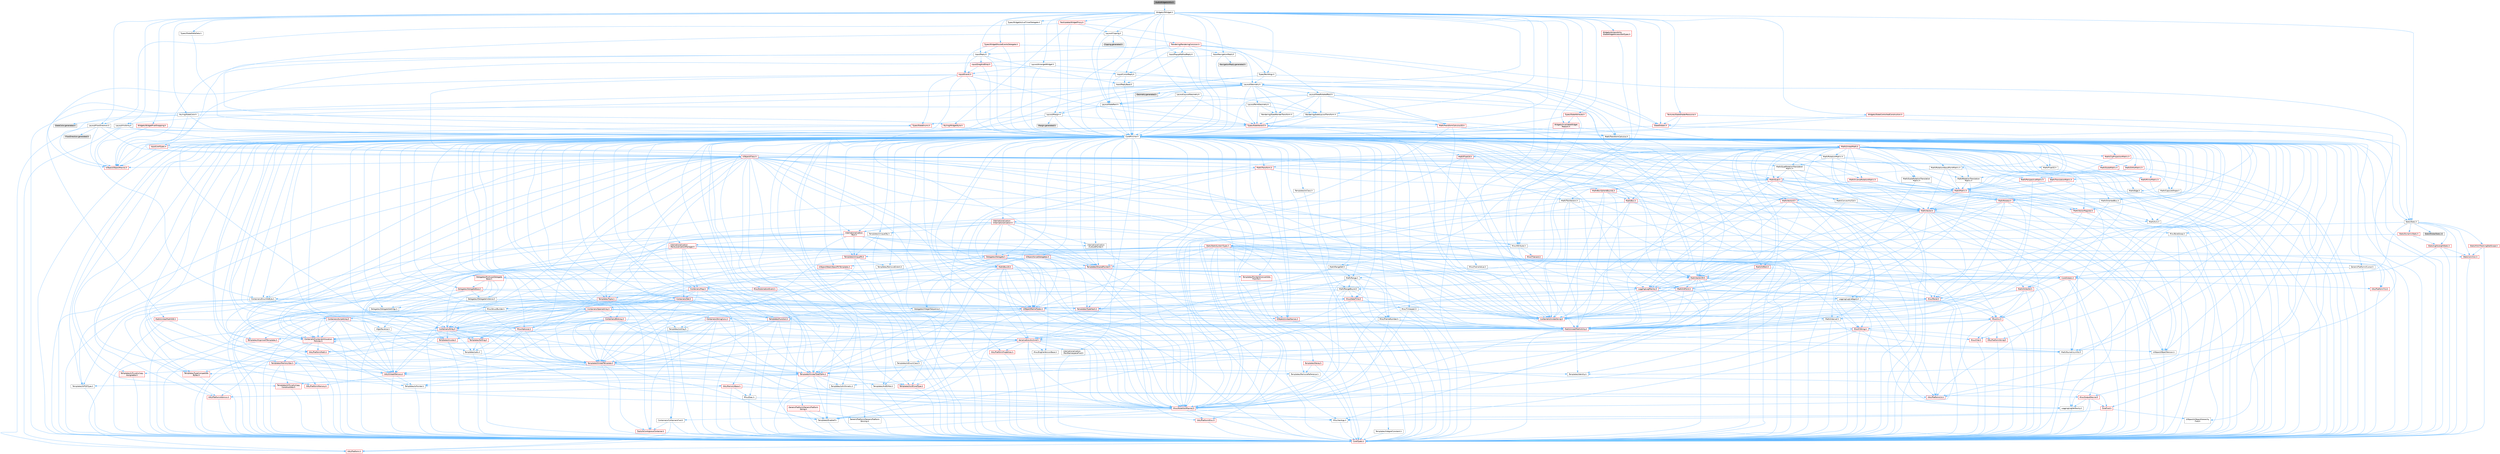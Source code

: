 digraph "AudioWidgetsUtils.h"
{
 // INTERACTIVE_SVG=YES
 // LATEX_PDF_SIZE
  bgcolor="transparent";
  edge [fontname=Helvetica,fontsize=10,labelfontname=Helvetica,labelfontsize=10];
  node [fontname=Helvetica,fontsize=10,shape=box,height=0.2,width=0.4];
  Node1 [id="Node000001",label="AudioWidgetsUtils.h",height=0.2,width=0.4,color="gray40", fillcolor="grey60", style="filled", fontcolor="black",tooltip=" "];
  Node1 -> Node2 [id="edge1_Node000001_Node000002",color="steelblue1",style="solid",tooltip=" "];
  Node2 [id="Node000002",label="Widgets/SWidget.h",height=0.2,width=0.4,color="grey40", fillcolor="white", style="filled",URL="$dc/df5/SWidget_8h.html",tooltip=" "];
  Node2 -> Node3 [id="edge2_Node000002_Node000003",color="steelblue1",style="solid",tooltip=" "];
  Node3 [id="Node000003",label="CoreMinimal.h",height=0.2,width=0.4,color="grey40", fillcolor="white", style="filled",URL="$d7/d67/CoreMinimal_8h.html",tooltip=" "];
  Node3 -> Node4 [id="edge3_Node000003_Node000004",color="steelblue1",style="solid",tooltip=" "];
  Node4 [id="Node000004",label="CoreTypes.h",height=0.2,width=0.4,color="red", fillcolor="#FFF0F0", style="filled",URL="$dc/dec/CoreTypes_8h.html",tooltip=" "];
  Node4 -> Node5 [id="edge4_Node000004_Node000005",color="steelblue1",style="solid",tooltip=" "];
  Node5 [id="Node000005",label="HAL/Platform.h",height=0.2,width=0.4,color="red", fillcolor="#FFF0F0", style="filled",URL="$d9/dd0/Platform_8h.html",tooltip=" "];
  Node3 -> Node18 [id="edge5_Node000003_Node000018",color="steelblue1",style="solid",tooltip=" "];
  Node18 [id="Node000018",label="CoreFwd.h",height=0.2,width=0.4,color="red", fillcolor="#FFF0F0", style="filled",URL="$d1/d1e/CoreFwd_8h.html",tooltip=" "];
  Node18 -> Node4 [id="edge6_Node000018_Node000004",color="steelblue1",style="solid",tooltip=" "];
  Node18 -> Node19 [id="edge7_Node000018_Node000019",color="steelblue1",style="solid",tooltip=" "];
  Node19 [id="Node000019",label="Containers/ContainersFwd.h",height=0.2,width=0.4,color="grey40", fillcolor="white", style="filled",URL="$d4/d0a/ContainersFwd_8h.html",tooltip=" "];
  Node19 -> Node5 [id="edge8_Node000019_Node000005",color="steelblue1",style="solid",tooltip=" "];
  Node19 -> Node4 [id="edge9_Node000019_Node000004",color="steelblue1",style="solid",tooltip=" "];
  Node19 -> Node20 [id="edge10_Node000019_Node000020",color="steelblue1",style="solid",tooltip=" "];
  Node20 [id="Node000020",label="Traits/IsContiguousContainer.h",height=0.2,width=0.4,color="red", fillcolor="#FFF0F0", style="filled",URL="$d5/d3c/IsContiguousContainer_8h.html",tooltip=" "];
  Node20 -> Node4 [id="edge11_Node000020_Node000004",color="steelblue1",style="solid",tooltip=" "];
  Node18 -> Node24 [id="edge12_Node000018_Node000024",color="steelblue1",style="solid",tooltip=" "];
  Node24 [id="Node000024",label="UObject/UObjectHierarchy\lFwd.h",height=0.2,width=0.4,color="grey40", fillcolor="white", style="filled",URL="$d3/d13/UObjectHierarchyFwd_8h.html",tooltip=" "];
  Node3 -> Node24 [id="edge13_Node000003_Node000024",color="steelblue1",style="solid",tooltip=" "];
  Node3 -> Node19 [id="edge14_Node000003_Node000019",color="steelblue1",style="solid",tooltip=" "];
  Node3 -> Node25 [id="edge15_Node000003_Node000025",color="steelblue1",style="solid",tooltip=" "];
  Node25 [id="Node000025",label="Misc/VarArgs.h",height=0.2,width=0.4,color="grey40", fillcolor="white", style="filled",URL="$d5/d6f/VarArgs_8h.html",tooltip=" "];
  Node25 -> Node4 [id="edge16_Node000025_Node000004",color="steelblue1",style="solid",tooltip=" "];
  Node3 -> Node26 [id="edge17_Node000003_Node000026",color="steelblue1",style="solid",tooltip=" "];
  Node26 [id="Node000026",label="Logging/LogVerbosity.h",height=0.2,width=0.4,color="grey40", fillcolor="white", style="filled",URL="$d2/d8f/LogVerbosity_8h.html",tooltip=" "];
  Node26 -> Node4 [id="edge18_Node000026_Node000004",color="steelblue1",style="solid",tooltip=" "];
  Node3 -> Node27 [id="edge19_Node000003_Node000027",color="steelblue1",style="solid",tooltip=" "];
  Node27 [id="Node000027",label="Misc/OutputDevice.h",height=0.2,width=0.4,color="red", fillcolor="#FFF0F0", style="filled",URL="$d7/d32/OutputDevice_8h.html",tooltip=" "];
  Node27 -> Node18 [id="edge20_Node000027_Node000018",color="steelblue1",style="solid",tooltip=" "];
  Node27 -> Node4 [id="edge21_Node000027_Node000004",color="steelblue1",style="solid",tooltip=" "];
  Node27 -> Node26 [id="edge22_Node000027_Node000026",color="steelblue1",style="solid",tooltip=" "];
  Node27 -> Node25 [id="edge23_Node000027_Node000025",color="steelblue1",style="solid",tooltip=" "];
  Node3 -> Node33 [id="edge24_Node000003_Node000033",color="steelblue1",style="solid",tooltip=" "];
  Node33 [id="Node000033",label="HAL/PlatformCrt.h",height=0.2,width=0.4,color="red", fillcolor="#FFF0F0", style="filled",URL="$d8/d75/PlatformCrt_8h.html",tooltip=" "];
  Node3 -> Node43 [id="edge25_Node000003_Node000043",color="steelblue1",style="solid",tooltip=" "];
  Node43 [id="Node000043",label="HAL/PlatformMisc.h",height=0.2,width=0.4,color="red", fillcolor="#FFF0F0", style="filled",URL="$d0/df5/PlatformMisc_8h.html",tooltip=" "];
  Node43 -> Node4 [id="edge26_Node000043_Node000004",color="steelblue1",style="solid",tooltip=" "];
  Node3 -> Node62 [id="edge27_Node000003_Node000062",color="steelblue1",style="solid",tooltip=" "];
  Node62 [id="Node000062",label="Misc/AssertionMacros.h",height=0.2,width=0.4,color="red", fillcolor="#FFF0F0", style="filled",URL="$d0/dfa/AssertionMacros_8h.html",tooltip=" "];
  Node62 -> Node4 [id="edge28_Node000062_Node000004",color="steelblue1",style="solid",tooltip=" "];
  Node62 -> Node5 [id="edge29_Node000062_Node000005",color="steelblue1",style="solid",tooltip=" "];
  Node62 -> Node43 [id="edge30_Node000062_Node000043",color="steelblue1",style="solid",tooltip=" "];
  Node62 -> Node63 [id="edge31_Node000062_Node000063",color="steelblue1",style="solid",tooltip=" "];
  Node63 [id="Node000063",label="Templates/EnableIf.h",height=0.2,width=0.4,color="grey40", fillcolor="white", style="filled",URL="$d7/d60/EnableIf_8h.html",tooltip=" "];
  Node63 -> Node4 [id="edge32_Node000063_Node000004",color="steelblue1",style="solid",tooltip=" "];
  Node62 -> Node25 [id="edge33_Node000062_Node000025",color="steelblue1",style="solid",tooltip=" "];
  Node3 -> Node71 [id="edge34_Node000003_Node000071",color="steelblue1",style="solid",tooltip=" "];
  Node71 [id="Node000071",label="Templates/IsPointer.h",height=0.2,width=0.4,color="grey40", fillcolor="white", style="filled",URL="$d7/d05/IsPointer_8h.html",tooltip=" "];
  Node71 -> Node4 [id="edge35_Node000071_Node000004",color="steelblue1",style="solid",tooltip=" "];
  Node3 -> Node72 [id="edge36_Node000003_Node000072",color="steelblue1",style="solid",tooltip=" "];
  Node72 [id="Node000072",label="HAL/PlatformMemory.h",height=0.2,width=0.4,color="red", fillcolor="#FFF0F0", style="filled",URL="$de/d68/PlatformMemory_8h.html",tooltip=" "];
  Node72 -> Node4 [id="edge37_Node000072_Node000004",color="steelblue1",style="solid",tooltip=" "];
  Node3 -> Node55 [id="edge38_Node000003_Node000055",color="steelblue1",style="solid",tooltip=" "];
  Node55 [id="Node000055",label="HAL/PlatformAtomics.h",height=0.2,width=0.4,color="red", fillcolor="#FFF0F0", style="filled",URL="$d3/d36/PlatformAtomics_8h.html",tooltip=" "];
  Node55 -> Node4 [id="edge39_Node000055_Node000004",color="steelblue1",style="solid",tooltip=" "];
  Node3 -> Node77 [id="edge40_Node000003_Node000077",color="steelblue1",style="solid",tooltip=" "];
  Node77 [id="Node000077",label="Misc/Exec.h",height=0.2,width=0.4,color="grey40", fillcolor="white", style="filled",URL="$de/ddb/Exec_8h.html",tooltip=" "];
  Node77 -> Node4 [id="edge41_Node000077_Node000004",color="steelblue1",style="solid",tooltip=" "];
  Node77 -> Node62 [id="edge42_Node000077_Node000062",color="steelblue1",style="solid",tooltip=" "];
  Node3 -> Node78 [id="edge43_Node000003_Node000078",color="steelblue1",style="solid",tooltip=" "];
  Node78 [id="Node000078",label="HAL/MemoryBase.h",height=0.2,width=0.4,color="red", fillcolor="#FFF0F0", style="filled",URL="$d6/d9f/MemoryBase_8h.html",tooltip=" "];
  Node78 -> Node4 [id="edge44_Node000078_Node000004",color="steelblue1",style="solid",tooltip=" "];
  Node78 -> Node55 [id="edge45_Node000078_Node000055",color="steelblue1",style="solid",tooltip=" "];
  Node78 -> Node33 [id="edge46_Node000078_Node000033",color="steelblue1",style="solid",tooltip=" "];
  Node78 -> Node77 [id="edge47_Node000078_Node000077",color="steelblue1",style="solid",tooltip=" "];
  Node78 -> Node27 [id="edge48_Node000078_Node000027",color="steelblue1",style="solid",tooltip=" "];
  Node3 -> Node88 [id="edge49_Node000003_Node000088",color="steelblue1",style="solid",tooltip=" "];
  Node88 [id="Node000088",label="HAL/UnrealMemory.h",height=0.2,width=0.4,color="red", fillcolor="#FFF0F0", style="filled",URL="$d9/d96/UnrealMemory_8h.html",tooltip=" "];
  Node88 -> Node4 [id="edge50_Node000088_Node000004",color="steelblue1",style="solid",tooltip=" "];
  Node88 -> Node78 [id="edge51_Node000088_Node000078",color="steelblue1",style="solid",tooltip=" "];
  Node88 -> Node72 [id="edge52_Node000088_Node000072",color="steelblue1",style="solid",tooltip=" "];
  Node88 -> Node71 [id="edge53_Node000088_Node000071",color="steelblue1",style="solid",tooltip=" "];
  Node3 -> Node90 [id="edge54_Node000003_Node000090",color="steelblue1",style="solid",tooltip=" "];
  Node90 [id="Node000090",label="Templates/IsArithmetic.h",height=0.2,width=0.4,color="grey40", fillcolor="white", style="filled",URL="$d2/d5d/IsArithmetic_8h.html",tooltip=" "];
  Node90 -> Node4 [id="edge55_Node000090_Node000004",color="steelblue1",style="solid",tooltip=" "];
  Node3 -> Node84 [id="edge56_Node000003_Node000084",color="steelblue1",style="solid",tooltip=" "];
  Node84 [id="Node000084",label="Templates/AndOrNot.h",height=0.2,width=0.4,color="grey40", fillcolor="white", style="filled",URL="$db/d0a/AndOrNot_8h.html",tooltip=" "];
  Node84 -> Node4 [id="edge57_Node000084_Node000004",color="steelblue1",style="solid",tooltip=" "];
  Node3 -> Node91 [id="edge58_Node000003_Node000091",color="steelblue1",style="solid",tooltip=" "];
  Node91 [id="Node000091",label="Templates/IsPODType.h",height=0.2,width=0.4,color="grey40", fillcolor="white", style="filled",URL="$d7/db1/IsPODType_8h.html",tooltip=" "];
  Node91 -> Node4 [id="edge59_Node000091_Node000004",color="steelblue1",style="solid",tooltip=" "];
  Node3 -> Node92 [id="edge60_Node000003_Node000092",color="steelblue1",style="solid",tooltip=" "];
  Node92 [id="Node000092",label="Templates/IsUECoreType.h",height=0.2,width=0.4,color="red", fillcolor="#FFF0F0", style="filled",URL="$d1/db8/IsUECoreType_8h.html",tooltip=" "];
  Node92 -> Node4 [id="edge61_Node000092_Node000004",color="steelblue1",style="solid",tooltip=" "];
  Node3 -> Node85 [id="edge62_Node000003_Node000085",color="steelblue1",style="solid",tooltip=" "];
  Node85 [id="Node000085",label="Templates/IsTriviallyCopy\lConstructible.h",height=0.2,width=0.4,color="red", fillcolor="#FFF0F0", style="filled",URL="$d3/d78/IsTriviallyCopyConstructible_8h.html",tooltip=" "];
  Node85 -> Node4 [id="edge63_Node000085_Node000004",color="steelblue1",style="solid",tooltip=" "];
  Node3 -> Node93 [id="edge64_Node000003_Node000093",color="steelblue1",style="solid",tooltip=" "];
  Node93 [id="Node000093",label="Templates/UnrealTypeTraits.h",height=0.2,width=0.4,color="red", fillcolor="#FFF0F0", style="filled",URL="$d2/d2d/UnrealTypeTraits_8h.html",tooltip=" "];
  Node93 -> Node4 [id="edge65_Node000093_Node000004",color="steelblue1",style="solid",tooltip=" "];
  Node93 -> Node71 [id="edge66_Node000093_Node000071",color="steelblue1",style="solid",tooltip=" "];
  Node93 -> Node62 [id="edge67_Node000093_Node000062",color="steelblue1",style="solid",tooltip=" "];
  Node93 -> Node84 [id="edge68_Node000093_Node000084",color="steelblue1",style="solid",tooltip=" "];
  Node93 -> Node63 [id="edge69_Node000093_Node000063",color="steelblue1",style="solid",tooltip=" "];
  Node93 -> Node90 [id="edge70_Node000093_Node000090",color="steelblue1",style="solid",tooltip=" "];
  Node93 -> Node91 [id="edge71_Node000093_Node000091",color="steelblue1",style="solid",tooltip=" "];
  Node93 -> Node92 [id="edge72_Node000093_Node000092",color="steelblue1",style="solid",tooltip=" "];
  Node93 -> Node85 [id="edge73_Node000093_Node000085",color="steelblue1",style="solid",tooltip=" "];
  Node3 -> Node63 [id="edge74_Node000003_Node000063",color="steelblue1",style="solid",tooltip=" "];
  Node3 -> Node95 [id="edge75_Node000003_Node000095",color="steelblue1",style="solid",tooltip=" "];
  Node95 [id="Node000095",label="Templates/RemoveReference.h",height=0.2,width=0.4,color="grey40", fillcolor="white", style="filled",URL="$da/dbe/RemoveReference_8h.html",tooltip=" "];
  Node95 -> Node4 [id="edge76_Node000095_Node000004",color="steelblue1",style="solid",tooltip=" "];
  Node3 -> Node96 [id="edge77_Node000003_Node000096",color="steelblue1",style="solid",tooltip=" "];
  Node96 [id="Node000096",label="Templates/IntegralConstant.h",height=0.2,width=0.4,color="grey40", fillcolor="white", style="filled",URL="$db/d1b/IntegralConstant_8h.html",tooltip=" "];
  Node96 -> Node4 [id="edge78_Node000096_Node000004",color="steelblue1",style="solid",tooltip=" "];
  Node3 -> Node97 [id="edge79_Node000003_Node000097",color="steelblue1",style="solid",tooltip=" "];
  Node97 [id="Node000097",label="Templates/IsClass.h",height=0.2,width=0.4,color="grey40", fillcolor="white", style="filled",URL="$db/dcb/IsClass_8h.html",tooltip=" "];
  Node97 -> Node4 [id="edge80_Node000097_Node000004",color="steelblue1",style="solid",tooltip=" "];
  Node3 -> Node98 [id="edge81_Node000003_Node000098",color="steelblue1",style="solid",tooltip=" "];
  Node98 [id="Node000098",label="Templates/TypeCompatible\lBytes.h",height=0.2,width=0.4,color="red", fillcolor="#FFF0F0", style="filled",URL="$df/d0a/TypeCompatibleBytes_8h.html",tooltip=" "];
  Node98 -> Node4 [id="edge82_Node000098_Node000004",color="steelblue1",style="solid",tooltip=" "];
  Node3 -> Node20 [id="edge83_Node000003_Node000020",color="steelblue1",style="solid",tooltip=" "];
  Node3 -> Node99 [id="edge84_Node000003_Node000099",color="steelblue1",style="solid",tooltip=" "];
  Node99 [id="Node000099",label="Templates/UnrealTemplate.h",height=0.2,width=0.4,color="red", fillcolor="#FFF0F0", style="filled",URL="$d4/d24/UnrealTemplate_8h.html",tooltip=" "];
  Node99 -> Node4 [id="edge85_Node000099_Node000004",color="steelblue1",style="solid",tooltip=" "];
  Node99 -> Node71 [id="edge86_Node000099_Node000071",color="steelblue1",style="solid",tooltip=" "];
  Node99 -> Node88 [id="edge87_Node000099_Node000088",color="steelblue1",style="solid",tooltip=" "];
  Node99 -> Node93 [id="edge88_Node000099_Node000093",color="steelblue1",style="solid",tooltip=" "];
  Node99 -> Node95 [id="edge89_Node000099_Node000095",color="steelblue1",style="solid",tooltip=" "];
  Node99 -> Node98 [id="edge90_Node000099_Node000098",color="steelblue1",style="solid",tooltip=" "];
  Node99 -> Node66 [id="edge91_Node000099_Node000066",color="steelblue1",style="solid",tooltip=" "];
  Node66 [id="Node000066",label="Templates/Identity.h",height=0.2,width=0.4,color="grey40", fillcolor="white", style="filled",URL="$d0/dd5/Identity_8h.html",tooltip=" "];
  Node99 -> Node20 [id="edge92_Node000099_Node000020",color="steelblue1",style="solid",tooltip=" "];
  Node3 -> Node48 [id="edge93_Node000003_Node000048",color="steelblue1",style="solid",tooltip=" "];
  Node48 [id="Node000048",label="Math/NumericLimits.h",height=0.2,width=0.4,color="grey40", fillcolor="white", style="filled",URL="$df/d1b/NumericLimits_8h.html",tooltip=" "];
  Node48 -> Node4 [id="edge94_Node000048_Node000004",color="steelblue1",style="solid",tooltip=" "];
  Node3 -> Node103 [id="edge95_Node000003_Node000103",color="steelblue1",style="solid",tooltip=" "];
  Node103 [id="Node000103",label="HAL/PlatformMath.h",height=0.2,width=0.4,color="red", fillcolor="#FFF0F0", style="filled",URL="$dc/d53/PlatformMath_8h.html",tooltip=" "];
  Node103 -> Node4 [id="edge96_Node000103_Node000004",color="steelblue1",style="solid",tooltip=" "];
  Node3 -> Node86 [id="edge97_Node000003_Node000086",color="steelblue1",style="solid",tooltip=" "];
  Node86 [id="Node000086",label="Templates/IsTriviallyCopy\lAssignable.h",height=0.2,width=0.4,color="red", fillcolor="#FFF0F0", style="filled",URL="$d2/df2/IsTriviallyCopyAssignable_8h.html",tooltip=" "];
  Node86 -> Node4 [id="edge98_Node000086_Node000004",color="steelblue1",style="solid",tooltip=" "];
  Node3 -> Node111 [id="edge99_Node000003_Node000111",color="steelblue1",style="solid",tooltip=" "];
  Node111 [id="Node000111",label="Templates/MemoryOps.h",height=0.2,width=0.4,color="red", fillcolor="#FFF0F0", style="filled",URL="$db/dea/MemoryOps_8h.html",tooltip=" "];
  Node111 -> Node4 [id="edge100_Node000111_Node000004",color="steelblue1",style="solid",tooltip=" "];
  Node111 -> Node88 [id="edge101_Node000111_Node000088",color="steelblue1",style="solid",tooltip=" "];
  Node111 -> Node86 [id="edge102_Node000111_Node000086",color="steelblue1",style="solid",tooltip=" "];
  Node111 -> Node85 [id="edge103_Node000111_Node000085",color="steelblue1",style="solid",tooltip=" "];
  Node111 -> Node93 [id="edge104_Node000111_Node000093",color="steelblue1",style="solid",tooltip=" "];
  Node3 -> Node112 [id="edge105_Node000003_Node000112",color="steelblue1",style="solid",tooltip=" "];
  Node112 [id="Node000112",label="Containers/ContainerAllocation\lPolicies.h",height=0.2,width=0.4,color="red", fillcolor="#FFF0F0", style="filled",URL="$d7/dff/ContainerAllocationPolicies_8h.html",tooltip=" "];
  Node112 -> Node4 [id="edge106_Node000112_Node000004",color="steelblue1",style="solid",tooltip=" "];
  Node112 -> Node112 [id="edge107_Node000112_Node000112",color="steelblue1",style="solid",tooltip=" "];
  Node112 -> Node103 [id="edge108_Node000112_Node000103",color="steelblue1",style="solid",tooltip=" "];
  Node112 -> Node88 [id="edge109_Node000112_Node000088",color="steelblue1",style="solid",tooltip=" "];
  Node112 -> Node48 [id="edge110_Node000112_Node000048",color="steelblue1",style="solid",tooltip=" "];
  Node112 -> Node62 [id="edge111_Node000112_Node000062",color="steelblue1",style="solid",tooltip=" "];
  Node112 -> Node111 [id="edge112_Node000112_Node000111",color="steelblue1",style="solid",tooltip=" "];
  Node112 -> Node98 [id="edge113_Node000112_Node000098",color="steelblue1",style="solid",tooltip=" "];
  Node3 -> Node115 [id="edge114_Node000003_Node000115",color="steelblue1",style="solid",tooltip=" "];
  Node115 [id="Node000115",label="Templates/IsEnumClass.h",height=0.2,width=0.4,color="grey40", fillcolor="white", style="filled",URL="$d7/d15/IsEnumClass_8h.html",tooltip=" "];
  Node115 -> Node4 [id="edge115_Node000115_Node000004",color="steelblue1",style="solid",tooltip=" "];
  Node115 -> Node84 [id="edge116_Node000115_Node000084",color="steelblue1",style="solid",tooltip=" "];
  Node3 -> Node116 [id="edge117_Node000003_Node000116",color="steelblue1",style="solid",tooltip=" "];
  Node116 [id="Node000116",label="HAL/PlatformProperties.h",height=0.2,width=0.4,color="red", fillcolor="#FFF0F0", style="filled",URL="$d9/db0/PlatformProperties_8h.html",tooltip=" "];
  Node116 -> Node4 [id="edge118_Node000116_Node000004",color="steelblue1",style="solid",tooltip=" "];
  Node3 -> Node119 [id="edge119_Node000003_Node000119",color="steelblue1",style="solid",tooltip=" "];
  Node119 [id="Node000119",label="Misc/EngineVersionBase.h",height=0.2,width=0.4,color="grey40", fillcolor="white", style="filled",URL="$d5/d2b/EngineVersionBase_8h.html",tooltip=" "];
  Node119 -> Node4 [id="edge120_Node000119_Node000004",color="steelblue1",style="solid",tooltip=" "];
  Node3 -> Node120 [id="edge121_Node000003_Node000120",color="steelblue1",style="solid",tooltip=" "];
  Node120 [id="Node000120",label="Internationalization\l/TextNamespaceFwd.h",height=0.2,width=0.4,color="grey40", fillcolor="white", style="filled",URL="$d8/d97/TextNamespaceFwd_8h.html",tooltip=" "];
  Node120 -> Node4 [id="edge122_Node000120_Node000004",color="steelblue1",style="solid",tooltip=" "];
  Node3 -> Node121 [id="edge123_Node000003_Node000121",color="steelblue1",style="solid",tooltip=" "];
  Node121 [id="Node000121",label="Serialization/Archive.h",height=0.2,width=0.4,color="red", fillcolor="#FFF0F0", style="filled",URL="$d7/d3b/Archive_8h.html",tooltip=" "];
  Node121 -> Node18 [id="edge124_Node000121_Node000018",color="steelblue1",style="solid",tooltip=" "];
  Node121 -> Node4 [id="edge125_Node000121_Node000004",color="steelblue1",style="solid",tooltip=" "];
  Node121 -> Node116 [id="edge126_Node000121_Node000116",color="steelblue1",style="solid",tooltip=" "];
  Node121 -> Node120 [id="edge127_Node000121_Node000120",color="steelblue1",style="solid",tooltip=" "];
  Node121 -> Node62 [id="edge128_Node000121_Node000062",color="steelblue1",style="solid",tooltip=" "];
  Node121 -> Node119 [id="edge129_Node000121_Node000119",color="steelblue1",style="solid",tooltip=" "];
  Node121 -> Node25 [id="edge130_Node000121_Node000025",color="steelblue1",style="solid",tooltip=" "];
  Node121 -> Node63 [id="edge131_Node000121_Node000063",color="steelblue1",style="solid",tooltip=" "];
  Node121 -> Node115 [id="edge132_Node000121_Node000115",color="steelblue1",style="solid",tooltip=" "];
  Node121 -> Node99 [id="edge133_Node000121_Node000099",color="steelblue1",style="solid",tooltip=" "];
  Node121 -> Node124 [id="edge134_Node000121_Node000124",color="steelblue1",style="solid",tooltip=" "];
  Node124 [id="Node000124",label="UObject/ObjectVersion.h",height=0.2,width=0.4,color="grey40", fillcolor="white", style="filled",URL="$da/d63/ObjectVersion_8h.html",tooltip=" "];
  Node124 -> Node4 [id="edge135_Node000124_Node000004",color="steelblue1",style="solid",tooltip=" "];
  Node3 -> Node125 [id="edge136_Node000003_Node000125",color="steelblue1",style="solid",tooltip=" "];
  Node125 [id="Node000125",label="Templates/Less.h",height=0.2,width=0.4,color="grey40", fillcolor="white", style="filled",URL="$de/dc8/Less_8h.html",tooltip=" "];
  Node125 -> Node4 [id="edge137_Node000125_Node000004",color="steelblue1",style="solid",tooltip=" "];
  Node125 -> Node99 [id="edge138_Node000125_Node000099",color="steelblue1",style="solid",tooltip=" "];
  Node3 -> Node126 [id="edge139_Node000003_Node000126",color="steelblue1",style="solid",tooltip=" "];
  Node126 [id="Node000126",label="Templates/Sorting.h",height=0.2,width=0.4,color="red", fillcolor="#FFF0F0", style="filled",URL="$d3/d9e/Sorting_8h.html",tooltip=" "];
  Node126 -> Node4 [id="edge140_Node000126_Node000004",color="steelblue1",style="solid",tooltip=" "];
  Node126 -> Node103 [id="edge141_Node000126_Node000103",color="steelblue1",style="solid",tooltip=" "];
  Node126 -> Node125 [id="edge142_Node000126_Node000125",color="steelblue1",style="solid",tooltip=" "];
  Node3 -> Node137 [id="edge143_Node000003_Node000137",color="steelblue1",style="solid",tooltip=" "];
  Node137 [id="Node000137",label="Misc/Char.h",height=0.2,width=0.4,color="red", fillcolor="#FFF0F0", style="filled",URL="$d0/d58/Char_8h.html",tooltip=" "];
  Node137 -> Node4 [id="edge144_Node000137_Node000004",color="steelblue1",style="solid",tooltip=" "];
  Node3 -> Node140 [id="edge145_Node000003_Node000140",color="steelblue1",style="solid",tooltip=" "];
  Node140 [id="Node000140",label="GenericPlatform/GenericPlatform\lStricmp.h",height=0.2,width=0.4,color="grey40", fillcolor="white", style="filled",URL="$d2/d86/GenericPlatformStricmp_8h.html",tooltip=" "];
  Node140 -> Node4 [id="edge146_Node000140_Node000004",color="steelblue1",style="solid",tooltip=" "];
  Node3 -> Node141 [id="edge147_Node000003_Node000141",color="steelblue1",style="solid",tooltip=" "];
  Node141 [id="Node000141",label="GenericPlatform/GenericPlatform\lString.h",height=0.2,width=0.4,color="red", fillcolor="#FFF0F0", style="filled",URL="$dd/d20/GenericPlatformString_8h.html",tooltip=" "];
  Node141 -> Node4 [id="edge148_Node000141_Node000004",color="steelblue1",style="solid",tooltip=" "];
  Node141 -> Node140 [id="edge149_Node000141_Node000140",color="steelblue1",style="solid",tooltip=" "];
  Node141 -> Node63 [id="edge150_Node000141_Node000063",color="steelblue1",style="solid",tooltip=" "];
  Node3 -> Node74 [id="edge151_Node000003_Node000074",color="steelblue1",style="solid",tooltip=" "];
  Node74 [id="Node000074",label="HAL/PlatformString.h",height=0.2,width=0.4,color="red", fillcolor="#FFF0F0", style="filled",URL="$db/db5/PlatformString_8h.html",tooltip=" "];
  Node74 -> Node4 [id="edge152_Node000074_Node000004",color="steelblue1",style="solid",tooltip=" "];
  Node3 -> Node144 [id="edge153_Node000003_Node000144",color="steelblue1",style="solid",tooltip=" "];
  Node144 [id="Node000144",label="Misc/CString.h",height=0.2,width=0.4,color="red", fillcolor="#FFF0F0", style="filled",URL="$d2/d49/CString_8h.html",tooltip=" "];
  Node144 -> Node4 [id="edge154_Node000144_Node000004",color="steelblue1",style="solid",tooltip=" "];
  Node144 -> Node33 [id="edge155_Node000144_Node000033",color="steelblue1",style="solid",tooltip=" "];
  Node144 -> Node74 [id="edge156_Node000144_Node000074",color="steelblue1",style="solid",tooltip=" "];
  Node144 -> Node62 [id="edge157_Node000144_Node000062",color="steelblue1",style="solid",tooltip=" "];
  Node144 -> Node137 [id="edge158_Node000144_Node000137",color="steelblue1",style="solid",tooltip=" "];
  Node144 -> Node25 [id="edge159_Node000144_Node000025",color="steelblue1",style="solid",tooltip=" "];
  Node3 -> Node145 [id="edge160_Node000003_Node000145",color="steelblue1",style="solid",tooltip=" "];
  Node145 [id="Node000145",label="Misc/Crc.h",height=0.2,width=0.4,color="red", fillcolor="#FFF0F0", style="filled",URL="$d4/dd2/Crc_8h.html",tooltip=" "];
  Node145 -> Node4 [id="edge161_Node000145_Node000004",color="steelblue1",style="solid",tooltip=" "];
  Node145 -> Node74 [id="edge162_Node000145_Node000074",color="steelblue1",style="solid",tooltip=" "];
  Node145 -> Node62 [id="edge163_Node000145_Node000062",color="steelblue1",style="solid",tooltip=" "];
  Node145 -> Node144 [id="edge164_Node000145_Node000144",color="steelblue1",style="solid",tooltip=" "];
  Node145 -> Node137 [id="edge165_Node000145_Node000137",color="steelblue1",style="solid",tooltip=" "];
  Node145 -> Node93 [id="edge166_Node000145_Node000093",color="steelblue1",style="solid",tooltip=" "];
  Node3 -> Node136 [id="edge167_Node000003_Node000136",color="steelblue1",style="solid",tooltip=" "];
  Node136 [id="Node000136",label="Math/UnrealMathUtility.h",height=0.2,width=0.4,color="red", fillcolor="#FFF0F0", style="filled",URL="$db/db8/UnrealMathUtility_8h.html",tooltip=" "];
  Node136 -> Node4 [id="edge168_Node000136_Node000004",color="steelblue1",style="solid",tooltip=" "];
  Node136 -> Node62 [id="edge169_Node000136_Node000062",color="steelblue1",style="solid",tooltip=" "];
  Node136 -> Node103 [id="edge170_Node000136_Node000103",color="steelblue1",style="solid",tooltip=" "];
  Node136 -> Node66 [id="edge171_Node000136_Node000066",color="steelblue1",style="solid",tooltip=" "];
  Node3 -> Node146 [id="edge172_Node000003_Node000146",color="steelblue1",style="solid",tooltip=" "];
  Node146 [id="Node000146",label="Containers/UnrealString.h",height=0.2,width=0.4,color="red", fillcolor="#FFF0F0", style="filled",URL="$d5/dba/UnrealString_8h.html",tooltip=" "];
  Node3 -> Node150 [id="edge173_Node000003_Node000150",color="steelblue1",style="solid",tooltip=" "];
  Node150 [id="Node000150",label="Containers/Array.h",height=0.2,width=0.4,color="red", fillcolor="#FFF0F0", style="filled",URL="$df/dd0/Array_8h.html",tooltip=" "];
  Node150 -> Node4 [id="edge174_Node000150_Node000004",color="steelblue1",style="solid",tooltip=" "];
  Node150 -> Node62 [id="edge175_Node000150_Node000062",color="steelblue1",style="solid",tooltip=" "];
  Node150 -> Node88 [id="edge176_Node000150_Node000088",color="steelblue1",style="solid",tooltip=" "];
  Node150 -> Node93 [id="edge177_Node000150_Node000093",color="steelblue1",style="solid",tooltip=" "];
  Node150 -> Node99 [id="edge178_Node000150_Node000099",color="steelblue1",style="solid",tooltip=" "];
  Node150 -> Node112 [id="edge179_Node000150_Node000112",color="steelblue1",style="solid",tooltip=" "];
  Node150 -> Node121 [id="edge180_Node000150_Node000121",color="steelblue1",style="solid",tooltip=" "];
  Node150 -> Node129 [id="edge181_Node000150_Node000129",color="steelblue1",style="solid",tooltip=" "];
  Node129 [id="Node000129",label="Templates/Invoke.h",height=0.2,width=0.4,color="red", fillcolor="#FFF0F0", style="filled",URL="$d7/deb/Invoke_8h.html",tooltip=" "];
  Node129 -> Node4 [id="edge182_Node000129_Node000004",color="steelblue1",style="solid",tooltip=" "];
  Node129 -> Node99 [id="edge183_Node000129_Node000099",color="steelblue1",style="solid",tooltip=" "];
  Node150 -> Node125 [id="edge184_Node000150_Node000125",color="steelblue1",style="solid",tooltip=" "];
  Node150 -> Node126 [id="edge185_Node000150_Node000126",color="steelblue1",style="solid",tooltip=" "];
  Node150 -> Node173 [id="edge186_Node000150_Node000173",color="steelblue1",style="solid",tooltip=" "];
  Node173 [id="Node000173",label="Templates/AlignmentTemplates.h",height=0.2,width=0.4,color="red", fillcolor="#FFF0F0", style="filled",URL="$dd/d32/AlignmentTemplates_8h.html",tooltip=" "];
  Node173 -> Node4 [id="edge187_Node000173_Node000004",color="steelblue1",style="solid",tooltip=" "];
  Node173 -> Node71 [id="edge188_Node000173_Node000071",color="steelblue1",style="solid",tooltip=" "];
  Node3 -> Node174 [id="edge189_Node000003_Node000174",color="steelblue1",style="solid",tooltip=" "];
  Node174 [id="Node000174",label="Misc/FrameNumber.h",height=0.2,width=0.4,color="grey40", fillcolor="white", style="filled",URL="$dd/dbd/FrameNumber_8h.html",tooltip=" "];
  Node174 -> Node4 [id="edge190_Node000174_Node000004",color="steelblue1",style="solid",tooltip=" "];
  Node174 -> Node48 [id="edge191_Node000174_Node000048",color="steelblue1",style="solid",tooltip=" "];
  Node174 -> Node136 [id="edge192_Node000174_Node000136",color="steelblue1",style="solid",tooltip=" "];
  Node174 -> Node63 [id="edge193_Node000174_Node000063",color="steelblue1",style="solid",tooltip=" "];
  Node174 -> Node93 [id="edge194_Node000174_Node000093",color="steelblue1",style="solid",tooltip=" "];
  Node3 -> Node175 [id="edge195_Node000003_Node000175",color="steelblue1",style="solid",tooltip=" "];
  Node175 [id="Node000175",label="Misc/Timespan.h",height=0.2,width=0.4,color="grey40", fillcolor="white", style="filled",URL="$da/dd9/Timespan_8h.html",tooltip=" "];
  Node175 -> Node4 [id="edge196_Node000175_Node000004",color="steelblue1",style="solid",tooltip=" "];
  Node175 -> Node176 [id="edge197_Node000175_Node000176",color="steelblue1",style="solid",tooltip=" "];
  Node176 [id="Node000176",label="Math/Interval.h",height=0.2,width=0.4,color="grey40", fillcolor="white", style="filled",URL="$d1/d55/Interval_8h.html",tooltip=" "];
  Node176 -> Node4 [id="edge198_Node000176_Node000004",color="steelblue1",style="solid",tooltip=" "];
  Node176 -> Node90 [id="edge199_Node000176_Node000090",color="steelblue1",style="solid",tooltip=" "];
  Node176 -> Node93 [id="edge200_Node000176_Node000093",color="steelblue1",style="solid",tooltip=" "];
  Node176 -> Node48 [id="edge201_Node000176_Node000048",color="steelblue1",style="solid",tooltip=" "];
  Node176 -> Node136 [id="edge202_Node000176_Node000136",color="steelblue1",style="solid",tooltip=" "];
  Node175 -> Node136 [id="edge203_Node000175_Node000136",color="steelblue1",style="solid",tooltip=" "];
  Node175 -> Node62 [id="edge204_Node000175_Node000062",color="steelblue1",style="solid",tooltip=" "];
  Node3 -> Node177 [id="edge205_Node000003_Node000177",color="steelblue1",style="solid",tooltip=" "];
  Node177 [id="Node000177",label="Containers/StringConv.h",height=0.2,width=0.4,color="red", fillcolor="#FFF0F0", style="filled",URL="$d3/ddf/StringConv_8h.html",tooltip=" "];
  Node177 -> Node4 [id="edge206_Node000177_Node000004",color="steelblue1",style="solid",tooltip=" "];
  Node177 -> Node62 [id="edge207_Node000177_Node000062",color="steelblue1",style="solid",tooltip=" "];
  Node177 -> Node112 [id="edge208_Node000177_Node000112",color="steelblue1",style="solid",tooltip=" "];
  Node177 -> Node150 [id="edge209_Node000177_Node000150",color="steelblue1",style="solid",tooltip=" "];
  Node177 -> Node144 [id="edge210_Node000177_Node000144",color="steelblue1",style="solid",tooltip=" "];
  Node177 -> Node178 [id="edge211_Node000177_Node000178",color="steelblue1",style="solid",tooltip=" "];
  Node178 [id="Node000178",label="Templates/IsArray.h",height=0.2,width=0.4,color="grey40", fillcolor="white", style="filled",URL="$d8/d8d/IsArray_8h.html",tooltip=" "];
  Node178 -> Node4 [id="edge212_Node000178_Node000004",color="steelblue1",style="solid",tooltip=" "];
  Node177 -> Node99 [id="edge213_Node000177_Node000099",color="steelblue1",style="solid",tooltip=" "];
  Node177 -> Node93 [id="edge214_Node000177_Node000093",color="steelblue1",style="solid",tooltip=" "];
  Node177 -> Node20 [id="edge215_Node000177_Node000020",color="steelblue1",style="solid",tooltip=" "];
  Node3 -> Node179 [id="edge216_Node000003_Node000179",color="steelblue1",style="solid",tooltip=" "];
  Node179 [id="Node000179",label="UObject/UnrealNames.h",height=0.2,width=0.4,color="red", fillcolor="#FFF0F0", style="filled",URL="$d8/db1/UnrealNames_8h.html",tooltip=" "];
  Node179 -> Node4 [id="edge217_Node000179_Node000004",color="steelblue1",style="solid",tooltip=" "];
  Node3 -> Node181 [id="edge218_Node000003_Node000181",color="steelblue1",style="solid",tooltip=" "];
  Node181 [id="Node000181",label="UObject/NameTypes.h",height=0.2,width=0.4,color="red", fillcolor="#FFF0F0", style="filled",URL="$d6/d35/NameTypes_8h.html",tooltip=" "];
  Node181 -> Node4 [id="edge219_Node000181_Node000004",color="steelblue1",style="solid",tooltip=" "];
  Node181 -> Node62 [id="edge220_Node000181_Node000062",color="steelblue1",style="solid",tooltip=" "];
  Node181 -> Node88 [id="edge221_Node000181_Node000088",color="steelblue1",style="solid",tooltip=" "];
  Node181 -> Node93 [id="edge222_Node000181_Node000093",color="steelblue1",style="solid",tooltip=" "];
  Node181 -> Node99 [id="edge223_Node000181_Node000099",color="steelblue1",style="solid",tooltip=" "];
  Node181 -> Node146 [id="edge224_Node000181_Node000146",color="steelblue1",style="solid",tooltip=" "];
  Node181 -> Node177 [id="edge225_Node000181_Node000177",color="steelblue1",style="solid",tooltip=" "];
  Node181 -> Node179 [id="edge226_Node000181_Node000179",color="steelblue1",style="solid",tooltip=" "];
  Node3 -> Node189 [id="edge227_Node000003_Node000189",color="steelblue1",style="solid",tooltip=" "];
  Node189 [id="Node000189",label="Misc/Parse.h",height=0.2,width=0.4,color="red", fillcolor="#FFF0F0", style="filled",URL="$dc/d71/Parse_8h.html",tooltip=" "];
  Node189 -> Node146 [id="edge228_Node000189_Node000146",color="steelblue1",style="solid",tooltip=" "];
  Node189 -> Node4 [id="edge229_Node000189_Node000004",color="steelblue1",style="solid",tooltip=" "];
  Node189 -> Node33 [id="edge230_Node000189_Node000033",color="steelblue1",style="solid",tooltip=" "];
  Node189 -> Node190 [id="edge231_Node000189_Node000190",color="steelblue1",style="solid",tooltip=" "];
  Node190 [id="Node000190",label="Templates/Function.h",height=0.2,width=0.4,color="red", fillcolor="#FFF0F0", style="filled",URL="$df/df5/Function_8h.html",tooltip=" "];
  Node190 -> Node4 [id="edge232_Node000190_Node000004",color="steelblue1",style="solid",tooltip=" "];
  Node190 -> Node62 [id="edge233_Node000190_Node000062",color="steelblue1",style="solid",tooltip=" "];
  Node190 -> Node88 [id="edge234_Node000190_Node000088",color="steelblue1",style="solid",tooltip=" "];
  Node190 -> Node93 [id="edge235_Node000190_Node000093",color="steelblue1",style="solid",tooltip=" "];
  Node190 -> Node129 [id="edge236_Node000190_Node000129",color="steelblue1",style="solid",tooltip=" "];
  Node190 -> Node99 [id="edge237_Node000190_Node000099",color="steelblue1",style="solid",tooltip=" "];
  Node190 -> Node136 [id="edge238_Node000190_Node000136",color="steelblue1",style="solid",tooltip=" "];
  Node3 -> Node173 [id="edge239_Node000003_Node000173",color="steelblue1",style="solid",tooltip=" "];
  Node3 -> Node192 [id="edge240_Node000003_Node000192",color="steelblue1",style="solid",tooltip=" "];
  Node192 [id="Node000192",label="Misc/StructBuilder.h",height=0.2,width=0.4,color="grey40", fillcolor="white", style="filled",URL="$d9/db3/StructBuilder_8h.html",tooltip=" "];
  Node192 -> Node4 [id="edge241_Node000192_Node000004",color="steelblue1",style="solid",tooltip=" "];
  Node192 -> Node136 [id="edge242_Node000192_Node000136",color="steelblue1",style="solid",tooltip=" "];
  Node192 -> Node173 [id="edge243_Node000192_Node000173",color="steelblue1",style="solid",tooltip=" "];
  Node3 -> Node105 [id="edge244_Node000003_Node000105",color="steelblue1",style="solid",tooltip=" "];
  Node105 [id="Node000105",label="Templates/Decay.h",height=0.2,width=0.4,color="red", fillcolor="#FFF0F0", style="filled",URL="$dd/d0f/Decay_8h.html",tooltip=" "];
  Node105 -> Node4 [id="edge245_Node000105_Node000004",color="steelblue1",style="solid",tooltip=" "];
  Node105 -> Node95 [id="edge246_Node000105_Node000095",color="steelblue1",style="solid",tooltip=" "];
  Node3 -> Node193 [id="edge247_Node000003_Node000193",color="steelblue1",style="solid",tooltip=" "];
  Node193 [id="Node000193",label="Templates/PointerIsConvertible\lFromTo.h",height=0.2,width=0.4,color="red", fillcolor="#FFF0F0", style="filled",URL="$d6/d65/PointerIsConvertibleFromTo_8h.html",tooltip=" "];
  Node193 -> Node4 [id="edge248_Node000193_Node000004",color="steelblue1",style="solid",tooltip=" "];
  Node3 -> Node129 [id="edge249_Node000003_Node000129",color="steelblue1",style="solid",tooltip=" "];
  Node3 -> Node190 [id="edge250_Node000003_Node000190",color="steelblue1",style="solid",tooltip=" "];
  Node3 -> Node162 [id="edge251_Node000003_Node000162",color="steelblue1",style="solid",tooltip=" "];
  Node162 [id="Node000162",label="Templates/TypeHash.h",height=0.2,width=0.4,color="red", fillcolor="#FFF0F0", style="filled",URL="$d1/d62/TypeHash_8h.html",tooltip=" "];
  Node162 -> Node4 [id="edge252_Node000162_Node000004",color="steelblue1",style="solid",tooltip=" "];
  Node162 -> Node145 [id="edge253_Node000162_Node000145",color="steelblue1",style="solid",tooltip=" "];
  Node3 -> Node194 [id="edge254_Node000003_Node000194",color="steelblue1",style="solid",tooltip=" "];
  Node194 [id="Node000194",label="Containers/ScriptArray.h",height=0.2,width=0.4,color="red", fillcolor="#FFF0F0", style="filled",URL="$dc/daf/ScriptArray_8h.html",tooltip=" "];
  Node194 -> Node4 [id="edge255_Node000194_Node000004",color="steelblue1",style="solid",tooltip=" "];
  Node194 -> Node62 [id="edge256_Node000194_Node000062",color="steelblue1",style="solid",tooltip=" "];
  Node194 -> Node88 [id="edge257_Node000194_Node000088",color="steelblue1",style="solid",tooltip=" "];
  Node194 -> Node112 [id="edge258_Node000194_Node000112",color="steelblue1",style="solid",tooltip=" "];
  Node194 -> Node150 [id="edge259_Node000194_Node000150",color="steelblue1",style="solid",tooltip=" "];
  Node3 -> Node195 [id="edge260_Node000003_Node000195",color="steelblue1",style="solid",tooltip=" "];
  Node195 [id="Node000195",label="Containers/BitArray.h",height=0.2,width=0.4,color="red", fillcolor="#FFF0F0", style="filled",URL="$d1/de4/BitArray_8h.html",tooltip=" "];
  Node195 -> Node112 [id="edge261_Node000195_Node000112",color="steelblue1",style="solid",tooltip=" "];
  Node195 -> Node4 [id="edge262_Node000195_Node000004",color="steelblue1",style="solid",tooltip=" "];
  Node195 -> Node55 [id="edge263_Node000195_Node000055",color="steelblue1",style="solid",tooltip=" "];
  Node195 -> Node88 [id="edge264_Node000195_Node000088",color="steelblue1",style="solid",tooltip=" "];
  Node195 -> Node136 [id="edge265_Node000195_Node000136",color="steelblue1",style="solid",tooltip=" "];
  Node195 -> Node62 [id="edge266_Node000195_Node000062",color="steelblue1",style="solid",tooltip=" "];
  Node195 -> Node121 [id="edge267_Node000195_Node000121",color="steelblue1",style="solid",tooltip=" "];
  Node195 -> Node63 [id="edge268_Node000195_Node000063",color="steelblue1",style="solid",tooltip=" "];
  Node195 -> Node129 [id="edge269_Node000195_Node000129",color="steelblue1",style="solid",tooltip=" "];
  Node195 -> Node99 [id="edge270_Node000195_Node000099",color="steelblue1",style="solid",tooltip=" "];
  Node195 -> Node93 [id="edge271_Node000195_Node000093",color="steelblue1",style="solid",tooltip=" "];
  Node3 -> Node196 [id="edge272_Node000003_Node000196",color="steelblue1",style="solid",tooltip=" "];
  Node196 [id="Node000196",label="Containers/SparseArray.h",height=0.2,width=0.4,color="red", fillcolor="#FFF0F0", style="filled",URL="$d5/dbf/SparseArray_8h.html",tooltip=" "];
  Node196 -> Node4 [id="edge273_Node000196_Node000004",color="steelblue1",style="solid",tooltip=" "];
  Node196 -> Node62 [id="edge274_Node000196_Node000062",color="steelblue1",style="solid",tooltip=" "];
  Node196 -> Node88 [id="edge275_Node000196_Node000088",color="steelblue1",style="solid",tooltip=" "];
  Node196 -> Node93 [id="edge276_Node000196_Node000093",color="steelblue1",style="solid",tooltip=" "];
  Node196 -> Node99 [id="edge277_Node000196_Node000099",color="steelblue1",style="solid",tooltip=" "];
  Node196 -> Node112 [id="edge278_Node000196_Node000112",color="steelblue1",style="solid",tooltip=" "];
  Node196 -> Node125 [id="edge279_Node000196_Node000125",color="steelblue1",style="solid",tooltip=" "];
  Node196 -> Node150 [id="edge280_Node000196_Node000150",color="steelblue1",style="solid",tooltip=" "];
  Node196 -> Node136 [id="edge281_Node000196_Node000136",color="steelblue1",style="solid",tooltip=" "];
  Node196 -> Node194 [id="edge282_Node000196_Node000194",color="steelblue1",style="solid",tooltip=" "];
  Node196 -> Node195 [id="edge283_Node000196_Node000195",color="steelblue1",style="solid",tooltip=" "];
  Node196 -> Node146 [id="edge284_Node000196_Node000146",color="steelblue1",style="solid",tooltip=" "];
  Node3 -> Node212 [id="edge285_Node000003_Node000212",color="steelblue1",style="solid",tooltip=" "];
  Node212 [id="Node000212",label="Containers/Set.h",height=0.2,width=0.4,color="red", fillcolor="#FFF0F0", style="filled",URL="$d4/d45/Set_8h.html",tooltip=" "];
  Node212 -> Node112 [id="edge286_Node000212_Node000112",color="steelblue1",style="solid",tooltip=" "];
  Node212 -> Node196 [id="edge287_Node000212_Node000196",color="steelblue1",style="solid",tooltip=" "];
  Node212 -> Node19 [id="edge288_Node000212_Node000019",color="steelblue1",style="solid",tooltip=" "];
  Node212 -> Node136 [id="edge289_Node000212_Node000136",color="steelblue1",style="solid",tooltip=" "];
  Node212 -> Node62 [id="edge290_Node000212_Node000062",color="steelblue1",style="solid",tooltip=" "];
  Node212 -> Node192 [id="edge291_Node000212_Node000192",color="steelblue1",style="solid",tooltip=" "];
  Node212 -> Node190 [id="edge292_Node000212_Node000190",color="steelblue1",style="solid",tooltip=" "];
  Node212 -> Node126 [id="edge293_Node000212_Node000126",color="steelblue1",style="solid",tooltip=" "];
  Node212 -> Node162 [id="edge294_Node000212_Node000162",color="steelblue1",style="solid",tooltip=" "];
  Node212 -> Node99 [id="edge295_Node000212_Node000099",color="steelblue1",style="solid",tooltip=" "];
  Node3 -> Node215 [id="edge296_Node000003_Node000215",color="steelblue1",style="solid",tooltip=" "];
  Node215 [id="Node000215",label="Algo/Reverse.h",height=0.2,width=0.4,color="grey40", fillcolor="white", style="filled",URL="$d5/d93/Reverse_8h.html",tooltip=" "];
  Node215 -> Node4 [id="edge297_Node000215_Node000004",color="steelblue1",style="solid",tooltip=" "];
  Node215 -> Node99 [id="edge298_Node000215_Node000099",color="steelblue1",style="solid",tooltip=" "];
  Node3 -> Node216 [id="edge299_Node000003_Node000216",color="steelblue1",style="solid",tooltip=" "];
  Node216 [id="Node000216",label="Containers/Map.h",height=0.2,width=0.4,color="red", fillcolor="#FFF0F0", style="filled",URL="$df/d79/Map_8h.html",tooltip=" "];
  Node216 -> Node4 [id="edge300_Node000216_Node000004",color="steelblue1",style="solid",tooltip=" "];
  Node216 -> Node215 [id="edge301_Node000216_Node000215",color="steelblue1",style="solid",tooltip=" "];
  Node216 -> Node212 [id="edge302_Node000216_Node000212",color="steelblue1",style="solid",tooltip=" "];
  Node216 -> Node146 [id="edge303_Node000216_Node000146",color="steelblue1",style="solid",tooltip=" "];
  Node216 -> Node62 [id="edge304_Node000216_Node000062",color="steelblue1",style="solid",tooltip=" "];
  Node216 -> Node192 [id="edge305_Node000216_Node000192",color="steelblue1",style="solid",tooltip=" "];
  Node216 -> Node190 [id="edge306_Node000216_Node000190",color="steelblue1",style="solid",tooltip=" "];
  Node216 -> Node126 [id="edge307_Node000216_Node000126",color="steelblue1",style="solid",tooltip=" "];
  Node216 -> Node217 [id="edge308_Node000216_Node000217",color="steelblue1",style="solid",tooltip=" "];
  Node217 [id="Node000217",label="Templates/Tuple.h",height=0.2,width=0.4,color="red", fillcolor="#FFF0F0", style="filled",URL="$d2/d4f/Tuple_8h.html",tooltip=" "];
  Node217 -> Node4 [id="edge309_Node000217_Node000004",color="steelblue1",style="solid",tooltip=" "];
  Node217 -> Node99 [id="edge310_Node000217_Node000099",color="steelblue1",style="solid",tooltip=" "];
  Node217 -> Node218 [id="edge311_Node000217_Node000218",color="steelblue1",style="solid",tooltip=" "];
  Node218 [id="Node000218",label="Delegates/IntegerSequence.h",height=0.2,width=0.4,color="grey40", fillcolor="white", style="filled",URL="$d2/dcc/IntegerSequence_8h.html",tooltip=" "];
  Node218 -> Node4 [id="edge312_Node000218_Node000004",color="steelblue1",style="solid",tooltip=" "];
  Node217 -> Node129 [id="edge313_Node000217_Node000129",color="steelblue1",style="solid",tooltip=" "];
  Node217 -> Node162 [id="edge314_Node000217_Node000162",color="steelblue1",style="solid",tooltip=" "];
  Node216 -> Node99 [id="edge315_Node000216_Node000099",color="steelblue1",style="solid",tooltip=" "];
  Node216 -> Node93 [id="edge316_Node000216_Node000093",color="steelblue1",style="solid",tooltip=" "];
  Node3 -> Node220 [id="edge317_Node000003_Node000220",color="steelblue1",style="solid",tooltip=" "];
  Node220 [id="Node000220",label="Math/IntPoint.h",height=0.2,width=0.4,color="red", fillcolor="#FFF0F0", style="filled",URL="$d3/df7/IntPoint_8h.html",tooltip=" "];
  Node220 -> Node4 [id="edge318_Node000220_Node000004",color="steelblue1",style="solid",tooltip=" "];
  Node220 -> Node62 [id="edge319_Node000220_Node000062",color="steelblue1",style="solid",tooltip=" "];
  Node220 -> Node189 [id="edge320_Node000220_Node000189",color="steelblue1",style="solid",tooltip=" "];
  Node220 -> Node136 [id="edge321_Node000220_Node000136",color="steelblue1",style="solid",tooltip=" "];
  Node220 -> Node146 [id="edge322_Node000220_Node000146",color="steelblue1",style="solid",tooltip=" "];
  Node220 -> Node162 [id="edge323_Node000220_Node000162",color="steelblue1",style="solid",tooltip=" "];
  Node3 -> Node222 [id="edge324_Node000003_Node000222",color="steelblue1",style="solid",tooltip=" "];
  Node222 [id="Node000222",label="Math/IntVector.h",height=0.2,width=0.4,color="red", fillcolor="#FFF0F0", style="filled",URL="$d7/d44/IntVector_8h.html",tooltip=" "];
  Node222 -> Node4 [id="edge325_Node000222_Node000004",color="steelblue1",style="solid",tooltip=" "];
  Node222 -> Node145 [id="edge326_Node000222_Node000145",color="steelblue1",style="solid",tooltip=" "];
  Node222 -> Node189 [id="edge327_Node000222_Node000189",color="steelblue1",style="solid",tooltip=" "];
  Node222 -> Node136 [id="edge328_Node000222_Node000136",color="steelblue1",style="solid",tooltip=" "];
  Node222 -> Node146 [id="edge329_Node000222_Node000146",color="steelblue1",style="solid",tooltip=" "];
  Node3 -> Node223 [id="edge330_Node000003_Node000223",color="steelblue1",style="solid",tooltip=" "];
  Node223 [id="Node000223",label="Logging/LogCategory.h",height=0.2,width=0.4,color="grey40", fillcolor="white", style="filled",URL="$d9/d36/LogCategory_8h.html",tooltip=" "];
  Node223 -> Node4 [id="edge331_Node000223_Node000004",color="steelblue1",style="solid",tooltip=" "];
  Node223 -> Node26 [id="edge332_Node000223_Node000026",color="steelblue1",style="solid",tooltip=" "];
  Node223 -> Node181 [id="edge333_Node000223_Node000181",color="steelblue1",style="solid",tooltip=" "];
  Node3 -> Node224 [id="edge334_Node000003_Node000224",color="steelblue1",style="solid",tooltip=" "];
  Node224 [id="Node000224",label="Logging/LogMacros.h",height=0.2,width=0.4,color="red", fillcolor="#FFF0F0", style="filled",URL="$d0/d16/LogMacros_8h.html",tooltip=" "];
  Node224 -> Node146 [id="edge335_Node000224_Node000146",color="steelblue1",style="solid",tooltip=" "];
  Node224 -> Node4 [id="edge336_Node000224_Node000004",color="steelblue1",style="solid",tooltip=" "];
  Node224 -> Node223 [id="edge337_Node000224_Node000223",color="steelblue1",style="solid",tooltip=" "];
  Node224 -> Node26 [id="edge338_Node000224_Node000026",color="steelblue1",style="solid",tooltip=" "];
  Node224 -> Node62 [id="edge339_Node000224_Node000062",color="steelblue1",style="solid",tooltip=" "];
  Node224 -> Node25 [id="edge340_Node000224_Node000025",color="steelblue1",style="solid",tooltip=" "];
  Node224 -> Node63 [id="edge341_Node000224_Node000063",color="steelblue1",style="solid",tooltip=" "];
  Node3 -> Node227 [id="edge342_Node000003_Node000227",color="steelblue1",style="solid",tooltip=" "];
  Node227 [id="Node000227",label="Math/Vector2D.h",height=0.2,width=0.4,color="red", fillcolor="#FFF0F0", style="filled",URL="$d3/db0/Vector2D_8h.html",tooltip=" "];
  Node227 -> Node4 [id="edge343_Node000227_Node000004",color="steelblue1",style="solid",tooltip=" "];
  Node227 -> Node62 [id="edge344_Node000227_Node000062",color="steelblue1",style="solid",tooltip=" "];
  Node227 -> Node145 [id="edge345_Node000227_Node000145",color="steelblue1",style="solid",tooltip=" "];
  Node227 -> Node136 [id="edge346_Node000227_Node000136",color="steelblue1",style="solid",tooltip=" "];
  Node227 -> Node146 [id="edge347_Node000227_Node000146",color="steelblue1",style="solid",tooltip=" "];
  Node227 -> Node189 [id="edge348_Node000227_Node000189",color="steelblue1",style="solid",tooltip=" "];
  Node227 -> Node220 [id="edge349_Node000227_Node000220",color="steelblue1",style="solid",tooltip=" "];
  Node227 -> Node224 [id="edge350_Node000227_Node000224",color="steelblue1",style="solid",tooltip=" "];
  Node3 -> Node231 [id="edge351_Node000003_Node000231",color="steelblue1",style="solid",tooltip=" "];
  Node231 [id="Node000231",label="Math/IntRect.h",height=0.2,width=0.4,color="red", fillcolor="#FFF0F0", style="filled",URL="$d7/d53/IntRect_8h.html",tooltip=" "];
  Node231 -> Node4 [id="edge352_Node000231_Node000004",color="steelblue1",style="solid",tooltip=" "];
  Node231 -> Node136 [id="edge353_Node000231_Node000136",color="steelblue1",style="solid",tooltip=" "];
  Node231 -> Node146 [id="edge354_Node000231_Node000146",color="steelblue1",style="solid",tooltip=" "];
  Node231 -> Node220 [id="edge355_Node000231_Node000220",color="steelblue1",style="solid",tooltip=" "];
  Node231 -> Node227 [id="edge356_Node000231_Node000227",color="steelblue1",style="solid",tooltip=" "];
  Node3 -> Node232 [id="edge357_Node000003_Node000232",color="steelblue1",style="solid",tooltip=" "];
  Node232 [id="Node000232",label="Misc/ByteSwap.h",height=0.2,width=0.4,color="grey40", fillcolor="white", style="filled",URL="$dc/dd7/ByteSwap_8h.html",tooltip=" "];
  Node232 -> Node4 [id="edge358_Node000232_Node000004",color="steelblue1",style="solid",tooltip=" "];
  Node232 -> Node33 [id="edge359_Node000232_Node000033",color="steelblue1",style="solid",tooltip=" "];
  Node3 -> Node161 [id="edge360_Node000003_Node000161",color="steelblue1",style="solid",tooltip=" "];
  Node161 [id="Node000161",label="Containers/EnumAsByte.h",height=0.2,width=0.4,color="grey40", fillcolor="white", style="filled",URL="$d6/d9a/EnumAsByte_8h.html",tooltip=" "];
  Node161 -> Node4 [id="edge361_Node000161_Node000004",color="steelblue1",style="solid",tooltip=" "];
  Node161 -> Node91 [id="edge362_Node000161_Node000091",color="steelblue1",style="solid",tooltip=" "];
  Node161 -> Node162 [id="edge363_Node000161_Node000162",color="steelblue1",style="solid",tooltip=" "];
  Node3 -> Node233 [id="edge364_Node000003_Node000233",color="steelblue1",style="solid",tooltip=" "];
  Node233 [id="Node000233",label="HAL/PlatformTLS.h",height=0.2,width=0.4,color="red", fillcolor="#FFF0F0", style="filled",URL="$d0/def/PlatformTLS_8h.html",tooltip=" "];
  Node233 -> Node4 [id="edge365_Node000233_Node000004",color="steelblue1",style="solid",tooltip=" "];
  Node3 -> Node236 [id="edge366_Node000003_Node000236",color="steelblue1",style="solid",tooltip=" "];
  Node236 [id="Node000236",label="CoreGlobals.h",height=0.2,width=0.4,color="red", fillcolor="#FFF0F0", style="filled",URL="$d5/d8c/CoreGlobals_8h.html",tooltip=" "];
  Node236 -> Node146 [id="edge367_Node000236_Node000146",color="steelblue1",style="solid",tooltip=" "];
  Node236 -> Node4 [id="edge368_Node000236_Node000004",color="steelblue1",style="solid",tooltip=" "];
  Node236 -> Node233 [id="edge369_Node000236_Node000233",color="steelblue1",style="solid",tooltip=" "];
  Node236 -> Node224 [id="edge370_Node000236_Node000224",color="steelblue1",style="solid",tooltip=" "];
  Node236 -> Node27 [id="edge371_Node000236_Node000027",color="steelblue1",style="solid",tooltip=" "];
  Node236 -> Node181 [id="edge372_Node000236_Node000181",color="steelblue1",style="solid",tooltip=" "];
  Node3 -> Node237 [id="edge373_Node000003_Node000237",color="steelblue1",style="solid",tooltip=" "];
  Node237 [id="Node000237",label="Templates/SharedPointer.h",height=0.2,width=0.4,color="red", fillcolor="#FFF0F0", style="filled",URL="$d2/d17/SharedPointer_8h.html",tooltip=" "];
  Node237 -> Node4 [id="edge374_Node000237_Node000004",color="steelblue1",style="solid",tooltip=" "];
  Node237 -> Node193 [id="edge375_Node000237_Node000193",color="steelblue1",style="solid",tooltip=" "];
  Node237 -> Node62 [id="edge376_Node000237_Node000062",color="steelblue1",style="solid",tooltip=" "];
  Node237 -> Node88 [id="edge377_Node000237_Node000088",color="steelblue1",style="solid",tooltip=" "];
  Node237 -> Node150 [id="edge378_Node000237_Node000150",color="steelblue1",style="solid",tooltip=" "];
  Node237 -> Node216 [id="edge379_Node000237_Node000216",color="steelblue1",style="solid",tooltip=" "];
  Node237 -> Node236 [id="edge380_Node000237_Node000236",color="steelblue1",style="solid",tooltip=" "];
  Node3 -> Node242 [id="edge381_Node000003_Node000242",color="steelblue1",style="solid",tooltip=" "];
  Node242 [id="Node000242",label="Internationalization\l/CulturePointer.h",height=0.2,width=0.4,color="grey40", fillcolor="white", style="filled",URL="$d6/dbe/CulturePointer_8h.html",tooltip=" "];
  Node242 -> Node4 [id="edge382_Node000242_Node000004",color="steelblue1",style="solid",tooltip=" "];
  Node242 -> Node237 [id="edge383_Node000242_Node000237",color="steelblue1",style="solid",tooltip=" "];
  Node3 -> Node243 [id="edge384_Node000003_Node000243",color="steelblue1",style="solid",tooltip=" "];
  Node243 [id="Node000243",label="UObject/WeakObjectPtrTemplates.h",height=0.2,width=0.4,color="red", fillcolor="#FFF0F0", style="filled",URL="$d8/d3b/WeakObjectPtrTemplates_8h.html",tooltip=" "];
  Node243 -> Node4 [id="edge385_Node000243_Node000004",color="steelblue1",style="solid",tooltip=" "];
  Node243 -> Node216 [id="edge386_Node000243_Node000216",color="steelblue1",style="solid",tooltip=" "];
  Node3 -> Node246 [id="edge387_Node000003_Node000246",color="steelblue1",style="solid",tooltip=" "];
  Node246 [id="Node000246",label="Delegates/DelegateSettings.h",height=0.2,width=0.4,color="grey40", fillcolor="white", style="filled",URL="$d0/d97/DelegateSettings_8h.html",tooltip=" "];
  Node246 -> Node4 [id="edge388_Node000246_Node000004",color="steelblue1",style="solid",tooltip=" "];
  Node3 -> Node247 [id="edge389_Node000003_Node000247",color="steelblue1",style="solid",tooltip=" "];
  Node247 [id="Node000247",label="Delegates/IDelegateInstance.h",height=0.2,width=0.4,color="grey40", fillcolor="white", style="filled",URL="$d2/d10/IDelegateInstance_8h.html",tooltip=" "];
  Node247 -> Node4 [id="edge390_Node000247_Node000004",color="steelblue1",style="solid",tooltip=" "];
  Node247 -> Node162 [id="edge391_Node000247_Node000162",color="steelblue1",style="solid",tooltip=" "];
  Node247 -> Node181 [id="edge392_Node000247_Node000181",color="steelblue1",style="solid",tooltip=" "];
  Node247 -> Node246 [id="edge393_Node000247_Node000246",color="steelblue1",style="solid",tooltip=" "];
  Node3 -> Node248 [id="edge394_Node000003_Node000248",color="steelblue1",style="solid",tooltip=" "];
  Node248 [id="Node000248",label="Delegates/DelegateBase.h",height=0.2,width=0.4,color="red", fillcolor="#FFF0F0", style="filled",URL="$da/d67/DelegateBase_8h.html",tooltip=" "];
  Node248 -> Node4 [id="edge395_Node000248_Node000004",color="steelblue1",style="solid",tooltip=" "];
  Node248 -> Node112 [id="edge396_Node000248_Node000112",color="steelblue1",style="solid",tooltip=" "];
  Node248 -> Node136 [id="edge397_Node000248_Node000136",color="steelblue1",style="solid",tooltip=" "];
  Node248 -> Node181 [id="edge398_Node000248_Node000181",color="steelblue1",style="solid",tooltip=" "];
  Node248 -> Node246 [id="edge399_Node000248_Node000246",color="steelblue1",style="solid",tooltip=" "];
  Node248 -> Node247 [id="edge400_Node000248_Node000247",color="steelblue1",style="solid",tooltip=" "];
  Node3 -> Node256 [id="edge401_Node000003_Node000256",color="steelblue1",style="solid",tooltip=" "];
  Node256 [id="Node000256",label="Delegates/MulticastDelegate\lBase.h",height=0.2,width=0.4,color="red", fillcolor="#FFF0F0", style="filled",URL="$db/d16/MulticastDelegateBase_8h.html",tooltip=" "];
  Node256 -> Node4 [id="edge402_Node000256_Node000004",color="steelblue1",style="solid",tooltip=" "];
  Node256 -> Node112 [id="edge403_Node000256_Node000112",color="steelblue1",style="solid",tooltip=" "];
  Node256 -> Node150 [id="edge404_Node000256_Node000150",color="steelblue1",style="solid",tooltip=" "];
  Node256 -> Node136 [id="edge405_Node000256_Node000136",color="steelblue1",style="solid",tooltip=" "];
  Node256 -> Node247 [id="edge406_Node000256_Node000247",color="steelblue1",style="solid",tooltip=" "];
  Node256 -> Node248 [id="edge407_Node000256_Node000248",color="steelblue1",style="solid",tooltip=" "];
  Node3 -> Node218 [id="edge408_Node000003_Node000218",color="steelblue1",style="solid",tooltip=" "];
  Node3 -> Node217 [id="edge409_Node000003_Node000217",color="steelblue1",style="solid",tooltip=" "];
  Node3 -> Node257 [id="edge410_Node000003_Node000257",color="steelblue1",style="solid",tooltip=" "];
  Node257 [id="Node000257",label="UObject/ScriptDelegates.h",height=0.2,width=0.4,color="red", fillcolor="#FFF0F0", style="filled",URL="$de/d81/ScriptDelegates_8h.html",tooltip=" "];
  Node257 -> Node150 [id="edge411_Node000257_Node000150",color="steelblue1",style="solid",tooltip=" "];
  Node257 -> Node112 [id="edge412_Node000257_Node000112",color="steelblue1",style="solid",tooltip=" "];
  Node257 -> Node146 [id="edge413_Node000257_Node000146",color="steelblue1",style="solid",tooltip=" "];
  Node257 -> Node62 [id="edge414_Node000257_Node000062",color="steelblue1",style="solid",tooltip=" "];
  Node257 -> Node237 [id="edge415_Node000257_Node000237",color="steelblue1",style="solid",tooltip=" "];
  Node257 -> Node162 [id="edge416_Node000257_Node000162",color="steelblue1",style="solid",tooltip=" "];
  Node257 -> Node93 [id="edge417_Node000257_Node000093",color="steelblue1",style="solid",tooltip=" "];
  Node257 -> Node181 [id="edge418_Node000257_Node000181",color="steelblue1",style="solid",tooltip=" "];
  Node3 -> Node259 [id="edge419_Node000003_Node000259",color="steelblue1",style="solid",tooltip=" "];
  Node259 [id="Node000259",label="Delegates/Delegate.h",height=0.2,width=0.4,color="red", fillcolor="#FFF0F0", style="filled",URL="$d4/d80/Delegate_8h.html",tooltip=" "];
  Node259 -> Node4 [id="edge420_Node000259_Node000004",color="steelblue1",style="solid",tooltip=" "];
  Node259 -> Node62 [id="edge421_Node000259_Node000062",color="steelblue1",style="solid",tooltip=" "];
  Node259 -> Node181 [id="edge422_Node000259_Node000181",color="steelblue1",style="solid",tooltip=" "];
  Node259 -> Node237 [id="edge423_Node000259_Node000237",color="steelblue1",style="solid",tooltip=" "];
  Node259 -> Node243 [id="edge424_Node000259_Node000243",color="steelblue1",style="solid",tooltip=" "];
  Node259 -> Node256 [id="edge425_Node000259_Node000256",color="steelblue1",style="solid",tooltip=" "];
  Node259 -> Node218 [id="edge426_Node000259_Node000218",color="steelblue1",style="solid",tooltip=" "];
  Node3 -> Node264 [id="edge427_Node000003_Node000264",color="steelblue1",style="solid",tooltip=" "];
  Node264 [id="Node000264",label="Internationalization\l/TextLocalizationManager.h",height=0.2,width=0.4,color="red", fillcolor="#FFF0F0", style="filled",URL="$d5/d2e/TextLocalizationManager_8h.html",tooltip=" "];
  Node264 -> Node150 [id="edge428_Node000264_Node000150",color="steelblue1",style="solid",tooltip=" "];
  Node264 -> Node112 [id="edge429_Node000264_Node000112",color="steelblue1",style="solid",tooltip=" "];
  Node264 -> Node216 [id="edge430_Node000264_Node000216",color="steelblue1",style="solid",tooltip=" "];
  Node264 -> Node212 [id="edge431_Node000264_Node000212",color="steelblue1",style="solid",tooltip=" "];
  Node264 -> Node146 [id="edge432_Node000264_Node000146",color="steelblue1",style="solid",tooltip=" "];
  Node264 -> Node4 [id="edge433_Node000264_Node000004",color="steelblue1",style="solid",tooltip=" "];
  Node264 -> Node259 [id="edge434_Node000264_Node000259",color="steelblue1",style="solid",tooltip=" "];
  Node264 -> Node145 [id="edge435_Node000264_Node000145",color="steelblue1",style="solid",tooltip=" "];
  Node264 -> Node190 [id="edge436_Node000264_Node000190",color="steelblue1",style="solid",tooltip=" "];
  Node264 -> Node237 [id="edge437_Node000264_Node000237",color="steelblue1",style="solid",tooltip=" "];
  Node3 -> Node205 [id="edge438_Node000003_Node000205",color="steelblue1",style="solid",tooltip=" "];
  Node205 [id="Node000205",label="Misc/Optional.h",height=0.2,width=0.4,color="red", fillcolor="#FFF0F0", style="filled",URL="$d2/dae/Optional_8h.html",tooltip=" "];
  Node205 -> Node4 [id="edge439_Node000205_Node000004",color="steelblue1",style="solid",tooltip=" "];
  Node205 -> Node62 [id="edge440_Node000205_Node000062",color="steelblue1",style="solid",tooltip=" "];
  Node205 -> Node111 [id="edge441_Node000205_Node000111",color="steelblue1",style="solid",tooltip=" "];
  Node205 -> Node99 [id="edge442_Node000205_Node000099",color="steelblue1",style="solid",tooltip=" "];
  Node205 -> Node121 [id="edge443_Node000205_Node000121",color="steelblue1",style="solid",tooltip=" "];
  Node3 -> Node178 [id="edge444_Node000003_Node000178",color="steelblue1",style="solid",tooltip=" "];
  Node3 -> Node210 [id="edge445_Node000003_Node000210",color="steelblue1",style="solid",tooltip=" "];
  Node210 [id="Node000210",label="Templates/RemoveExtent.h",height=0.2,width=0.4,color="grey40", fillcolor="white", style="filled",URL="$dc/de9/RemoveExtent_8h.html",tooltip=" "];
  Node210 -> Node4 [id="edge446_Node000210_Node000004",color="steelblue1",style="solid",tooltip=" "];
  Node3 -> Node209 [id="edge447_Node000003_Node000209",color="steelblue1",style="solid",tooltip=" "];
  Node209 [id="Node000209",label="Templates/UniquePtr.h",height=0.2,width=0.4,color="red", fillcolor="#FFF0F0", style="filled",URL="$de/d1a/UniquePtr_8h.html",tooltip=" "];
  Node209 -> Node4 [id="edge448_Node000209_Node000004",color="steelblue1",style="solid",tooltip=" "];
  Node209 -> Node99 [id="edge449_Node000209_Node000099",color="steelblue1",style="solid",tooltip=" "];
  Node209 -> Node178 [id="edge450_Node000209_Node000178",color="steelblue1",style="solid",tooltip=" "];
  Node209 -> Node210 [id="edge451_Node000209_Node000210",color="steelblue1",style="solid",tooltip=" "];
  Node3 -> Node271 [id="edge452_Node000003_Node000271",color="steelblue1",style="solid",tooltip=" "];
  Node271 [id="Node000271",label="Internationalization\l/Text.h",height=0.2,width=0.4,color="red", fillcolor="#FFF0F0", style="filled",URL="$d6/d35/Text_8h.html",tooltip=" "];
  Node271 -> Node4 [id="edge453_Node000271_Node000004",color="steelblue1",style="solid",tooltip=" "];
  Node271 -> Node55 [id="edge454_Node000271_Node000055",color="steelblue1",style="solid",tooltip=" "];
  Node271 -> Node62 [id="edge455_Node000271_Node000062",color="steelblue1",style="solid",tooltip=" "];
  Node271 -> Node93 [id="edge456_Node000271_Node000093",color="steelblue1",style="solid",tooltip=" "];
  Node271 -> Node150 [id="edge457_Node000271_Node000150",color="steelblue1",style="solid",tooltip=" "];
  Node271 -> Node146 [id="edge458_Node000271_Node000146",color="steelblue1",style="solid",tooltip=" "];
  Node271 -> Node161 [id="edge459_Node000271_Node000161",color="steelblue1",style="solid",tooltip=" "];
  Node271 -> Node237 [id="edge460_Node000271_Node000237",color="steelblue1",style="solid",tooltip=" "];
  Node271 -> Node242 [id="edge461_Node000271_Node000242",color="steelblue1",style="solid",tooltip=" "];
  Node271 -> Node264 [id="edge462_Node000271_Node000264",color="steelblue1",style="solid",tooltip=" "];
  Node271 -> Node205 [id="edge463_Node000271_Node000205",color="steelblue1",style="solid",tooltip=" "];
  Node271 -> Node209 [id="edge464_Node000271_Node000209",color="steelblue1",style="solid",tooltip=" "];
  Node3 -> Node208 [id="edge465_Node000003_Node000208",color="steelblue1",style="solid",tooltip=" "];
  Node208 [id="Node000208",label="Templates/UniqueObj.h",height=0.2,width=0.4,color="grey40", fillcolor="white", style="filled",URL="$da/d95/UniqueObj_8h.html",tooltip=" "];
  Node208 -> Node4 [id="edge466_Node000208_Node000004",color="steelblue1",style="solid",tooltip=" "];
  Node208 -> Node209 [id="edge467_Node000208_Node000209",color="steelblue1",style="solid",tooltip=" "];
  Node3 -> Node277 [id="edge468_Node000003_Node000277",color="steelblue1",style="solid",tooltip=" "];
  Node277 [id="Node000277",label="Internationalization\l/Internationalization.h",height=0.2,width=0.4,color="red", fillcolor="#FFF0F0", style="filled",URL="$da/de4/Internationalization_8h.html",tooltip=" "];
  Node277 -> Node150 [id="edge469_Node000277_Node000150",color="steelblue1",style="solid",tooltip=" "];
  Node277 -> Node146 [id="edge470_Node000277_Node000146",color="steelblue1",style="solid",tooltip=" "];
  Node277 -> Node4 [id="edge471_Node000277_Node000004",color="steelblue1",style="solid",tooltip=" "];
  Node277 -> Node259 [id="edge472_Node000277_Node000259",color="steelblue1",style="solid",tooltip=" "];
  Node277 -> Node242 [id="edge473_Node000277_Node000242",color="steelblue1",style="solid",tooltip=" "];
  Node277 -> Node271 [id="edge474_Node000277_Node000271",color="steelblue1",style="solid",tooltip=" "];
  Node277 -> Node237 [id="edge475_Node000277_Node000237",color="steelblue1",style="solid",tooltip=" "];
  Node277 -> Node217 [id="edge476_Node000277_Node000217",color="steelblue1",style="solid",tooltip=" "];
  Node277 -> Node208 [id="edge477_Node000277_Node000208",color="steelblue1",style="solid",tooltip=" "];
  Node277 -> Node181 [id="edge478_Node000277_Node000181",color="steelblue1",style="solid",tooltip=" "];
  Node3 -> Node278 [id="edge479_Node000003_Node000278",color="steelblue1",style="solid",tooltip=" "];
  Node278 [id="Node000278",label="Math/Vector.h",height=0.2,width=0.4,color="red", fillcolor="#FFF0F0", style="filled",URL="$d6/dbe/Vector_8h.html",tooltip=" "];
  Node278 -> Node4 [id="edge480_Node000278_Node000004",color="steelblue1",style="solid",tooltip=" "];
  Node278 -> Node62 [id="edge481_Node000278_Node000062",color="steelblue1",style="solid",tooltip=" "];
  Node278 -> Node48 [id="edge482_Node000278_Node000048",color="steelblue1",style="solid",tooltip=" "];
  Node278 -> Node145 [id="edge483_Node000278_Node000145",color="steelblue1",style="solid",tooltip=" "];
  Node278 -> Node136 [id="edge484_Node000278_Node000136",color="steelblue1",style="solid",tooltip=" "];
  Node278 -> Node146 [id="edge485_Node000278_Node000146",color="steelblue1",style="solid",tooltip=" "];
  Node278 -> Node189 [id="edge486_Node000278_Node000189",color="steelblue1",style="solid",tooltip=" "];
  Node278 -> Node220 [id="edge487_Node000278_Node000220",color="steelblue1",style="solid",tooltip=" "];
  Node278 -> Node224 [id="edge488_Node000278_Node000224",color="steelblue1",style="solid",tooltip=" "];
  Node278 -> Node227 [id="edge489_Node000278_Node000227",color="steelblue1",style="solid",tooltip=" "];
  Node278 -> Node232 [id="edge490_Node000278_Node000232",color="steelblue1",style="solid",tooltip=" "];
  Node278 -> Node271 [id="edge491_Node000278_Node000271",color="steelblue1",style="solid",tooltip=" "];
  Node278 -> Node277 [id="edge492_Node000278_Node000277",color="steelblue1",style="solid",tooltip=" "];
  Node278 -> Node222 [id="edge493_Node000278_Node000222",color="steelblue1",style="solid",tooltip=" "];
  Node278 -> Node281 [id="edge494_Node000278_Node000281",color="steelblue1",style="solid",tooltip=" "];
  Node281 [id="Node000281",label="Math/Axis.h",height=0.2,width=0.4,color="grey40", fillcolor="white", style="filled",URL="$dd/dbb/Axis_8h.html",tooltip=" "];
  Node281 -> Node4 [id="edge495_Node000281_Node000004",color="steelblue1",style="solid",tooltip=" "];
  Node278 -> Node124 [id="edge496_Node000278_Node000124",color="steelblue1",style="solid",tooltip=" "];
  Node3 -> Node282 [id="edge497_Node000003_Node000282",color="steelblue1",style="solid",tooltip=" "];
  Node282 [id="Node000282",label="Math/Vector4.h",height=0.2,width=0.4,color="red", fillcolor="#FFF0F0", style="filled",URL="$d7/d36/Vector4_8h.html",tooltip=" "];
  Node282 -> Node4 [id="edge498_Node000282_Node000004",color="steelblue1",style="solid",tooltip=" "];
  Node282 -> Node145 [id="edge499_Node000282_Node000145",color="steelblue1",style="solid",tooltip=" "];
  Node282 -> Node136 [id="edge500_Node000282_Node000136",color="steelblue1",style="solid",tooltip=" "];
  Node282 -> Node146 [id="edge501_Node000282_Node000146",color="steelblue1",style="solid",tooltip=" "];
  Node282 -> Node189 [id="edge502_Node000282_Node000189",color="steelblue1",style="solid",tooltip=" "];
  Node282 -> Node224 [id="edge503_Node000282_Node000224",color="steelblue1",style="solid",tooltip=" "];
  Node282 -> Node227 [id="edge504_Node000282_Node000227",color="steelblue1",style="solid",tooltip=" "];
  Node282 -> Node278 [id="edge505_Node000282_Node000278",color="steelblue1",style="solid",tooltip=" "];
  Node3 -> Node283 [id="edge506_Node000003_Node000283",color="steelblue1",style="solid",tooltip=" "];
  Node283 [id="Node000283",label="Math/VectorRegister.h",height=0.2,width=0.4,color="red", fillcolor="#FFF0F0", style="filled",URL="$da/d8b/VectorRegister_8h.html",tooltip=" "];
  Node283 -> Node4 [id="edge507_Node000283_Node000004",color="steelblue1",style="solid",tooltip=" "];
  Node283 -> Node136 [id="edge508_Node000283_Node000136",color="steelblue1",style="solid",tooltip=" "];
  Node3 -> Node288 [id="edge509_Node000003_Node000288",color="steelblue1",style="solid",tooltip=" "];
  Node288 [id="Node000288",label="Math/TwoVectors.h",height=0.2,width=0.4,color="grey40", fillcolor="white", style="filled",URL="$d4/db4/TwoVectors_8h.html",tooltip=" "];
  Node288 -> Node4 [id="edge510_Node000288_Node000004",color="steelblue1",style="solid",tooltip=" "];
  Node288 -> Node62 [id="edge511_Node000288_Node000062",color="steelblue1",style="solid",tooltip=" "];
  Node288 -> Node136 [id="edge512_Node000288_Node000136",color="steelblue1",style="solid",tooltip=" "];
  Node288 -> Node146 [id="edge513_Node000288_Node000146",color="steelblue1",style="solid",tooltip=" "];
  Node288 -> Node278 [id="edge514_Node000288_Node000278",color="steelblue1",style="solid",tooltip=" "];
  Node3 -> Node289 [id="edge515_Node000003_Node000289",color="steelblue1",style="solid",tooltip=" "];
  Node289 [id="Node000289",label="Math/Edge.h",height=0.2,width=0.4,color="grey40", fillcolor="white", style="filled",URL="$d5/de0/Edge_8h.html",tooltip=" "];
  Node289 -> Node4 [id="edge516_Node000289_Node000004",color="steelblue1",style="solid",tooltip=" "];
  Node289 -> Node278 [id="edge517_Node000289_Node000278",color="steelblue1",style="solid",tooltip=" "];
  Node3 -> Node124 [id="edge518_Node000003_Node000124",color="steelblue1",style="solid",tooltip=" "];
  Node3 -> Node290 [id="edge519_Node000003_Node000290",color="steelblue1",style="solid",tooltip=" "];
  Node290 [id="Node000290",label="Math/CapsuleShape.h",height=0.2,width=0.4,color="grey40", fillcolor="white", style="filled",URL="$d3/d36/CapsuleShape_8h.html",tooltip=" "];
  Node290 -> Node4 [id="edge520_Node000290_Node000004",color="steelblue1",style="solid",tooltip=" "];
  Node290 -> Node278 [id="edge521_Node000290_Node000278",color="steelblue1",style="solid",tooltip=" "];
  Node3 -> Node291 [id="edge522_Node000003_Node000291",color="steelblue1",style="solid",tooltip=" "];
  Node291 [id="Node000291",label="Math/Rotator.h",height=0.2,width=0.4,color="red", fillcolor="#FFF0F0", style="filled",URL="$d8/d3a/Rotator_8h.html",tooltip=" "];
  Node291 -> Node4 [id="edge523_Node000291_Node000004",color="steelblue1",style="solid",tooltip=" "];
  Node291 -> Node136 [id="edge524_Node000291_Node000136",color="steelblue1",style="solid",tooltip=" "];
  Node291 -> Node146 [id="edge525_Node000291_Node000146",color="steelblue1",style="solid",tooltip=" "];
  Node291 -> Node189 [id="edge526_Node000291_Node000189",color="steelblue1",style="solid",tooltip=" "];
  Node291 -> Node224 [id="edge527_Node000291_Node000224",color="steelblue1",style="solid",tooltip=" "];
  Node291 -> Node278 [id="edge528_Node000291_Node000278",color="steelblue1",style="solid",tooltip=" "];
  Node291 -> Node283 [id="edge529_Node000291_Node000283",color="steelblue1",style="solid",tooltip=" "];
  Node291 -> Node124 [id="edge530_Node000291_Node000124",color="steelblue1",style="solid",tooltip=" "];
  Node3 -> Node292 [id="edge531_Node000003_Node000292",color="steelblue1",style="solid",tooltip=" "];
  Node292 [id="Node000292",label="Misc/DateTime.h",height=0.2,width=0.4,color="red", fillcolor="#FFF0F0", style="filled",URL="$d1/de9/DateTime_8h.html",tooltip=" "];
  Node292 -> Node146 [id="edge532_Node000292_Node000146",color="steelblue1",style="solid",tooltip=" "];
  Node292 -> Node4 [id="edge533_Node000292_Node000004",color="steelblue1",style="solid",tooltip=" "];
  Node292 -> Node175 [id="edge534_Node000292_Node000175",color="steelblue1",style="solid",tooltip=" "];
  Node292 -> Node121 [id="edge535_Node000292_Node000121",color="steelblue1",style="solid",tooltip=" "];
  Node292 -> Node162 [id="edge536_Node000292_Node000162",color="steelblue1",style="solid",tooltip=" "];
  Node3 -> Node293 [id="edge537_Node000003_Node000293",color="steelblue1",style="solid",tooltip=" "];
  Node293 [id="Node000293",label="Math/RangeBound.h",height=0.2,width=0.4,color="grey40", fillcolor="white", style="filled",URL="$d7/dd8/RangeBound_8h.html",tooltip=" "];
  Node293 -> Node4 [id="edge538_Node000293_Node000004",color="steelblue1",style="solid",tooltip=" "];
  Node293 -> Node62 [id="edge539_Node000293_Node000062",color="steelblue1",style="solid",tooltip=" "];
  Node293 -> Node162 [id="edge540_Node000293_Node000162",color="steelblue1",style="solid",tooltip=" "];
  Node293 -> Node161 [id="edge541_Node000293_Node000161",color="steelblue1",style="solid",tooltip=" "];
  Node293 -> Node174 [id="edge542_Node000293_Node000174",color="steelblue1",style="solid",tooltip=" "];
  Node293 -> Node292 [id="edge543_Node000293_Node000292",color="steelblue1",style="solid",tooltip=" "];
  Node3 -> Node294 [id="edge544_Node000003_Node000294",color="steelblue1",style="solid",tooltip=" "];
  Node294 [id="Node000294",label="Misc/AutomationEvent.h",height=0.2,width=0.4,color="red", fillcolor="#FFF0F0", style="filled",URL="$d1/d26/AutomationEvent_8h.html",tooltip=" "];
  Node294 -> Node4 [id="edge545_Node000294_Node000004",color="steelblue1",style="solid",tooltip=" "];
  Node294 -> Node292 [id="edge546_Node000294_Node000292",color="steelblue1",style="solid",tooltip=" "];
  Node3 -> Node295 [id="edge547_Node000003_Node000295",color="steelblue1",style="solid",tooltip=" "];
  Node295 [id="Node000295",label="Math/Range.h",height=0.2,width=0.4,color="grey40", fillcolor="white", style="filled",URL="$d9/db6/Range_8h.html",tooltip=" "];
  Node295 -> Node4 [id="edge548_Node000295_Node000004",color="steelblue1",style="solid",tooltip=" "];
  Node295 -> Node150 [id="edge549_Node000295_Node000150",color="steelblue1",style="solid",tooltip=" "];
  Node295 -> Node62 [id="edge550_Node000295_Node000062",color="steelblue1",style="solid",tooltip=" "];
  Node295 -> Node292 [id="edge551_Node000295_Node000292",color="steelblue1",style="solid",tooltip=" "];
  Node295 -> Node293 [id="edge552_Node000295_Node000293",color="steelblue1",style="solid",tooltip=" "];
  Node295 -> Node174 [id="edge553_Node000295_Node000174",color="steelblue1",style="solid",tooltip=" "];
  Node295 -> Node121 [id="edge554_Node000295_Node000121",color="steelblue1",style="solid",tooltip=" "];
  Node3 -> Node296 [id="edge555_Node000003_Node000296",color="steelblue1",style="solid",tooltip=" "];
  Node296 [id="Node000296",label="Math/RangeSet.h",height=0.2,width=0.4,color="grey40", fillcolor="white", style="filled",URL="$dc/d21/RangeSet_8h.html",tooltip=" "];
  Node296 -> Node4 [id="edge556_Node000296_Node000004",color="steelblue1",style="solid",tooltip=" "];
  Node296 -> Node150 [id="edge557_Node000296_Node000150",color="steelblue1",style="solid",tooltip=" "];
  Node296 -> Node295 [id="edge558_Node000296_Node000295",color="steelblue1",style="solid",tooltip=" "];
  Node296 -> Node121 [id="edge559_Node000296_Node000121",color="steelblue1",style="solid",tooltip=" "];
  Node3 -> Node176 [id="edge560_Node000003_Node000176",color="steelblue1",style="solid",tooltip=" "];
  Node3 -> Node297 [id="edge561_Node000003_Node000297",color="steelblue1",style="solid",tooltip=" "];
  Node297 [id="Node000297",label="Math/Box.h",height=0.2,width=0.4,color="red", fillcolor="#FFF0F0", style="filled",URL="$de/d0f/Box_8h.html",tooltip=" "];
  Node297 -> Node4 [id="edge562_Node000297_Node000004",color="steelblue1",style="solid",tooltip=" "];
  Node297 -> Node62 [id="edge563_Node000297_Node000062",color="steelblue1",style="solid",tooltip=" "];
  Node297 -> Node136 [id="edge564_Node000297_Node000136",color="steelblue1",style="solid",tooltip=" "];
  Node297 -> Node146 [id="edge565_Node000297_Node000146",color="steelblue1",style="solid",tooltip=" "];
  Node297 -> Node278 [id="edge566_Node000297_Node000278",color="steelblue1",style="solid",tooltip=" "];
  Node3 -> Node307 [id="edge567_Node000003_Node000307",color="steelblue1",style="solid",tooltip=" "];
  Node307 [id="Node000307",label="Math/Box2D.h",height=0.2,width=0.4,color="red", fillcolor="#FFF0F0", style="filled",URL="$d3/d1c/Box2D_8h.html",tooltip=" "];
  Node307 -> Node150 [id="edge568_Node000307_Node000150",color="steelblue1",style="solid",tooltip=" "];
  Node307 -> Node146 [id="edge569_Node000307_Node000146",color="steelblue1",style="solid",tooltip=" "];
  Node307 -> Node4 [id="edge570_Node000307_Node000004",color="steelblue1",style="solid",tooltip=" "];
  Node307 -> Node136 [id="edge571_Node000307_Node000136",color="steelblue1",style="solid",tooltip=" "];
  Node307 -> Node227 [id="edge572_Node000307_Node000227",color="steelblue1",style="solid",tooltip=" "];
  Node307 -> Node62 [id="edge573_Node000307_Node000062",color="steelblue1",style="solid",tooltip=" "];
  Node307 -> Node121 [id="edge574_Node000307_Node000121",color="steelblue1",style="solid",tooltip=" "];
  Node307 -> Node92 [id="edge575_Node000307_Node000092",color="steelblue1",style="solid",tooltip=" "];
  Node307 -> Node93 [id="edge576_Node000307_Node000093",color="steelblue1",style="solid",tooltip=" "];
  Node307 -> Node181 [id="edge577_Node000307_Node000181",color="steelblue1",style="solid",tooltip=" "];
  Node307 -> Node179 [id="edge578_Node000307_Node000179",color="steelblue1",style="solid",tooltip=" "];
  Node3 -> Node308 [id="edge579_Node000003_Node000308",color="steelblue1",style="solid",tooltip=" "];
  Node308 [id="Node000308",label="Math/BoxSphereBounds.h",height=0.2,width=0.4,color="red", fillcolor="#FFF0F0", style="filled",URL="$d3/d0a/BoxSphereBounds_8h.html",tooltip=" "];
  Node308 -> Node4 [id="edge580_Node000308_Node000004",color="steelblue1",style="solid",tooltip=" "];
  Node308 -> Node136 [id="edge581_Node000308_Node000136",color="steelblue1",style="solid",tooltip=" "];
  Node308 -> Node146 [id="edge582_Node000308_Node000146",color="steelblue1",style="solid",tooltip=" "];
  Node308 -> Node224 [id="edge583_Node000308_Node000224",color="steelblue1",style="solid",tooltip=" "];
  Node308 -> Node278 [id="edge584_Node000308_Node000278",color="steelblue1",style="solid",tooltip=" "];
  Node308 -> Node297 [id="edge585_Node000308_Node000297",color="steelblue1",style="solid",tooltip=" "];
  Node3 -> Node309 [id="edge586_Node000003_Node000309",color="steelblue1",style="solid",tooltip=" "];
  Node309 [id="Node000309",label="Math/OrientedBox.h",height=0.2,width=0.4,color="grey40", fillcolor="white", style="filled",URL="$d6/db1/OrientedBox_8h.html",tooltip=" "];
  Node309 -> Node4 [id="edge587_Node000309_Node000004",color="steelblue1",style="solid",tooltip=" "];
  Node309 -> Node278 [id="edge588_Node000309_Node000278",color="steelblue1",style="solid",tooltip=" "];
  Node309 -> Node176 [id="edge589_Node000309_Node000176",color="steelblue1",style="solid",tooltip=" "];
  Node3 -> Node281 [id="edge590_Node000003_Node000281",color="steelblue1",style="solid",tooltip=" "];
  Node3 -> Node299 [id="edge591_Node000003_Node000299",color="steelblue1",style="solid",tooltip=" "];
  Node299 [id="Node000299",label="Math/Matrix.h",height=0.2,width=0.4,color="red", fillcolor="#FFF0F0", style="filled",URL="$d3/db1/Matrix_8h.html",tooltip=" "];
  Node299 -> Node4 [id="edge592_Node000299_Node000004",color="steelblue1",style="solid",tooltip=" "];
  Node299 -> Node88 [id="edge593_Node000299_Node000088",color="steelblue1",style="solid",tooltip=" "];
  Node299 -> Node136 [id="edge594_Node000299_Node000136",color="steelblue1",style="solid",tooltip=" "];
  Node299 -> Node146 [id="edge595_Node000299_Node000146",color="steelblue1",style="solid",tooltip=" "];
  Node299 -> Node278 [id="edge596_Node000299_Node000278",color="steelblue1",style="solid",tooltip=" "];
  Node299 -> Node282 [id="edge597_Node000299_Node000282",color="steelblue1",style="solid",tooltip=" "];
  Node299 -> Node291 [id="edge598_Node000299_Node000291",color="steelblue1",style="solid",tooltip=" "];
  Node299 -> Node281 [id="edge599_Node000299_Node000281",color="steelblue1",style="solid",tooltip=" "];
  Node299 -> Node124 [id="edge600_Node000299_Node000124",color="steelblue1",style="solid",tooltip=" "];
  Node3 -> Node310 [id="edge601_Node000003_Node000310",color="steelblue1",style="solid",tooltip=" "];
  Node310 [id="Node000310",label="Math/RotationTranslation\lMatrix.h",height=0.2,width=0.4,color="grey40", fillcolor="white", style="filled",URL="$d6/d6f/RotationTranslationMatrix_8h.html",tooltip=" "];
  Node310 -> Node4 [id="edge602_Node000310_Node000004",color="steelblue1",style="solid",tooltip=" "];
  Node310 -> Node136 [id="edge603_Node000310_Node000136",color="steelblue1",style="solid",tooltip=" "];
  Node310 -> Node283 [id="edge604_Node000310_Node000283",color="steelblue1",style="solid",tooltip=" "];
  Node310 -> Node299 [id="edge605_Node000310_Node000299",color="steelblue1",style="solid",tooltip=" "];
  Node3 -> Node311 [id="edge606_Node000003_Node000311",color="steelblue1",style="solid",tooltip=" "];
  Node311 [id="Node000311",label="Math/RotationAboutPointMatrix.h",height=0.2,width=0.4,color="grey40", fillcolor="white", style="filled",URL="$d9/d30/RotationAboutPointMatrix_8h.html",tooltip=" "];
  Node311 -> Node4 [id="edge607_Node000311_Node000004",color="steelblue1",style="solid",tooltip=" "];
  Node311 -> Node278 [id="edge608_Node000311_Node000278",color="steelblue1",style="solid",tooltip=" "];
  Node311 -> Node299 [id="edge609_Node000311_Node000299",color="steelblue1",style="solid",tooltip=" "];
  Node311 -> Node303 [id="edge610_Node000311_Node000303",color="steelblue1",style="solid",tooltip=" "];
  Node303 [id="Node000303",label="Math/Quat.h",height=0.2,width=0.4,color="red", fillcolor="#FFF0F0", style="filled",URL="$d9/de9/Quat_8h.html",tooltip=" "];
  Node303 -> Node4 [id="edge611_Node000303_Node000004",color="steelblue1",style="solid",tooltip=" "];
  Node303 -> Node62 [id="edge612_Node000303_Node000062",color="steelblue1",style="solid",tooltip=" "];
  Node303 -> Node136 [id="edge613_Node000303_Node000136",color="steelblue1",style="solid",tooltip=" "];
  Node303 -> Node146 [id="edge614_Node000303_Node000146",color="steelblue1",style="solid",tooltip=" "];
  Node303 -> Node224 [id="edge615_Node000303_Node000224",color="steelblue1",style="solid",tooltip=" "];
  Node303 -> Node278 [id="edge616_Node000303_Node000278",color="steelblue1",style="solid",tooltip=" "];
  Node303 -> Node283 [id="edge617_Node000303_Node000283",color="steelblue1",style="solid",tooltip=" "];
  Node303 -> Node291 [id="edge618_Node000303_Node000291",color="steelblue1",style="solid",tooltip=" "];
  Node303 -> Node299 [id="edge619_Node000303_Node000299",color="steelblue1",style="solid",tooltip=" "];
  Node303 -> Node124 [id="edge620_Node000303_Node000124",color="steelblue1",style="solid",tooltip=" "];
  Node311 -> Node310 [id="edge621_Node000311_Node000310",color="steelblue1",style="solid",tooltip=" "];
  Node3 -> Node312 [id="edge622_Node000003_Node000312",color="steelblue1",style="solid",tooltip=" "];
  Node312 [id="Node000312",label="Math/ScaleRotationTranslation\lMatrix.h",height=0.2,width=0.4,color="grey40", fillcolor="white", style="filled",URL="$db/dbe/ScaleRotationTranslationMatrix_8h.html",tooltip=" "];
  Node312 -> Node4 [id="edge623_Node000312_Node000004",color="steelblue1",style="solid",tooltip=" "];
  Node312 -> Node136 [id="edge624_Node000312_Node000136",color="steelblue1",style="solid",tooltip=" "];
  Node312 -> Node299 [id="edge625_Node000312_Node000299",color="steelblue1",style="solid",tooltip=" "];
  Node3 -> Node313 [id="edge626_Node000003_Node000313",color="steelblue1",style="solid",tooltip=" "];
  Node313 [id="Node000313",label="Math/RotationMatrix.h",height=0.2,width=0.4,color="grey40", fillcolor="white", style="filled",URL="$d9/d6a/RotationMatrix_8h.html",tooltip=" "];
  Node313 -> Node4 [id="edge627_Node000313_Node000004",color="steelblue1",style="solid",tooltip=" "];
  Node313 -> Node278 [id="edge628_Node000313_Node000278",color="steelblue1",style="solid",tooltip=" "];
  Node313 -> Node291 [id="edge629_Node000313_Node000291",color="steelblue1",style="solid",tooltip=" "];
  Node313 -> Node299 [id="edge630_Node000313_Node000299",color="steelblue1",style="solid",tooltip=" "];
  Node313 -> Node310 [id="edge631_Node000313_Node000310",color="steelblue1",style="solid",tooltip=" "];
  Node313 -> Node314 [id="edge632_Node000313_Node000314",color="steelblue1",style="solid",tooltip=" "];
  Node314 [id="Node000314",label="Math/QuatRotationTranslation\lMatrix.h",height=0.2,width=0.4,color="grey40", fillcolor="white", style="filled",URL="$df/d18/QuatRotationTranslationMatrix_8h.html",tooltip=" "];
  Node314 -> Node4 [id="edge633_Node000314_Node000004",color="steelblue1",style="solid",tooltip=" "];
  Node314 -> Node62 [id="edge634_Node000314_Node000062",color="steelblue1",style="solid",tooltip=" "];
  Node314 -> Node278 [id="edge635_Node000314_Node000278",color="steelblue1",style="solid",tooltip=" "];
  Node314 -> Node299 [id="edge636_Node000314_Node000299",color="steelblue1",style="solid",tooltip=" "];
  Node314 -> Node303 [id="edge637_Node000314_Node000303",color="steelblue1",style="solid",tooltip=" "];
  Node3 -> Node303 [id="edge638_Node000003_Node000303",color="steelblue1",style="solid",tooltip=" "];
  Node3 -> Node315 [id="edge639_Node000003_Node000315",color="steelblue1",style="solid",tooltip=" "];
  Node315 [id="Node000315",label="Math/PerspectiveMatrix.h",height=0.2,width=0.4,color="red", fillcolor="#FFF0F0", style="filled",URL="$d8/d26/PerspectiveMatrix_8h.html",tooltip=" "];
  Node315 -> Node4 [id="edge640_Node000315_Node000004",color="steelblue1",style="solid",tooltip=" "];
  Node315 -> Node136 [id="edge641_Node000315_Node000136",color="steelblue1",style="solid",tooltip=" "];
  Node315 -> Node299 [id="edge642_Node000315_Node000299",color="steelblue1",style="solid",tooltip=" "];
  Node3 -> Node316 [id="edge643_Node000003_Node000316",color="steelblue1",style="solid",tooltip=" "];
  Node316 [id="Node000316",label="Math/OrthoMatrix.h",height=0.2,width=0.4,color="red", fillcolor="#FFF0F0", style="filled",URL="$d4/d39/OrthoMatrix_8h.html",tooltip=" "];
  Node316 -> Node4 [id="edge644_Node000316_Node000004",color="steelblue1",style="solid",tooltip=" "];
  Node316 -> Node299 [id="edge645_Node000316_Node000299",color="steelblue1",style="solid",tooltip=" "];
  Node3 -> Node317 [id="edge646_Node000003_Node000317",color="steelblue1",style="solid",tooltip=" "];
  Node317 [id="Node000317",label="Math/TranslationMatrix.h",height=0.2,width=0.4,color="red", fillcolor="#FFF0F0", style="filled",URL="$d1/d34/TranslationMatrix_8h.html",tooltip=" "];
  Node317 -> Node4 [id="edge647_Node000317_Node000004",color="steelblue1",style="solid",tooltip=" "];
  Node317 -> Node278 [id="edge648_Node000317_Node000278",color="steelblue1",style="solid",tooltip=" "];
  Node317 -> Node299 [id="edge649_Node000317_Node000299",color="steelblue1",style="solid",tooltip=" "];
  Node3 -> Node314 [id="edge650_Node000003_Node000314",color="steelblue1",style="solid",tooltip=" "];
  Node3 -> Node318 [id="edge651_Node000003_Node000318",color="steelblue1",style="solid",tooltip=" "];
  Node318 [id="Node000318",label="Math/InverseRotationMatrix.h",height=0.2,width=0.4,color="red", fillcolor="#FFF0F0", style="filled",URL="$d9/db8/InverseRotationMatrix_8h.html",tooltip=" "];
  Node318 -> Node4 [id="edge652_Node000318_Node000004",color="steelblue1",style="solid",tooltip=" "];
  Node318 -> Node136 [id="edge653_Node000318_Node000136",color="steelblue1",style="solid",tooltip=" "];
  Node318 -> Node299 [id="edge654_Node000318_Node000299",color="steelblue1",style="solid",tooltip=" "];
  Node3 -> Node319 [id="edge655_Node000003_Node000319",color="steelblue1",style="solid",tooltip=" "];
  Node319 [id="Node000319",label="Math/ScaleMatrix.h",height=0.2,width=0.4,color="red", fillcolor="#FFF0F0", style="filled",URL="$d5/d4e/ScaleMatrix_8h.html",tooltip=" "];
  Node319 -> Node4 [id="edge656_Node000319_Node000004",color="steelblue1",style="solid",tooltip=" "];
  Node319 -> Node299 [id="edge657_Node000319_Node000299",color="steelblue1",style="solid",tooltip=" "];
  Node3 -> Node320 [id="edge658_Node000003_Node000320",color="steelblue1",style="solid",tooltip=" "];
  Node320 [id="Node000320",label="Math/MirrorMatrix.h",height=0.2,width=0.4,color="red", fillcolor="#FFF0F0", style="filled",URL="$d1/d9d/MirrorMatrix_8h.html",tooltip=" "];
  Node320 -> Node4 [id="edge659_Node000320_Node000004",color="steelblue1",style="solid",tooltip=" "];
  Node320 -> Node299 [id="edge660_Node000320_Node000299",color="steelblue1",style="solid",tooltip=" "];
  Node3 -> Node321 [id="edge661_Node000003_Node000321",color="steelblue1",style="solid",tooltip=" "];
  Node321 [id="Node000321",label="Math/ClipProjectionMatrix.h",height=0.2,width=0.4,color="red", fillcolor="#FFF0F0", style="filled",URL="$db/db6/ClipProjectionMatrix_8h.html",tooltip=" "];
  Node321 -> Node4 [id="edge662_Node000321_Node000004",color="steelblue1",style="solid",tooltip=" "];
  Node321 -> Node299 [id="edge663_Node000321_Node000299",color="steelblue1",style="solid",tooltip=" "];
  Node3 -> Node322 [id="edge664_Node000003_Node000322",color="steelblue1",style="solid",tooltip=" "];
  Node322 [id="Node000322",label="Math/Float32.h",height=0.2,width=0.4,color="grey40", fillcolor="white", style="filled",URL="$d4/d65/Float32_8h.html",tooltip=" "];
  Node322 -> Node4 [id="edge665_Node000322_Node000004",color="steelblue1",style="solid",tooltip=" "];
  Node3 -> Node323 [id="edge666_Node000003_Node000323",color="steelblue1",style="solid",tooltip=" "];
  Node323 [id="Node000323",label="Math/Float16.h",height=0.2,width=0.4,color="red", fillcolor="#FFF0F0", style="filled",URL="$d5/d5e/Float16_8h.html",tooltip=" "];
  Node323 -> Node4 [id="edge667_Node000323_Node000004",color="steelblue1",style="solid",tooltip=" "];
  Node323 -> Node121 [id="edge668_Node000323_Node000121",color="steelblue1",style="solid",tooltip=" "];
  Node323 -> Node136 [id="edge669_Node000323_Node000136",color="steelblue1",style="solid",tooltip=" "];
  Node323 -> Node322 [id="edge670_Node000323_Node000322",color="steelblue1",style="solid",tooltip=" "];
  Node3 -> Node302 [id="edge671_Node000003_Node000302",color="steelblue1",style="solid",tooltip=" "];
  Node302 [id="Node000302",label="Math/Transform.h",height=0.2,width=0.4,color="red", fillcolor="#FFF0F0", style="filled",URL="$de/d05/Math_2Transform_8h.html",tooltip=" "];
  Node302 -> Node4 [id="edge672_Node000302_Node000004",color="steelblue1",style="solid",tooltip=" "];
  Node302 -> Node303 [id="edge673_Node000302_Node000303",color="steelblue1",style="solid",tooltip=" "];
  Node302 -> Node92 [id="edge674_Node000302_Node000092",color="steelblue1",style="solid",tooltip=" "];
  Node302 -> Node181 [id="edge675_Node000302_Node000181",color="steelblue1",style="solid",tooltip=" "];
  Node302 -> Node179 [id="edge676_Node000302_Node000179",color="steelblue1",style="solid",tooltip=" "];
  Node3 -> Node324 [id="edge677_Node000003_Node000324",color="steelblue1",style="solid",tooltip=" "];
  Node324 [id="Node000324",label="Math/ConvexHull2d.h",height=0.2,width=0.4,color="grey40", fillcolor="white", style="filled",URL="$d1/de3/ConvexHull2d_8h.html",tooltip=" "];
  Node324 -> Node4 [id="edge678_Node000324_Node000004",color="steelblue1",style="solid",tooltip=" "];
  Node324 -> Node227 [id="edge679_Node000324_Node000227",color="steelblue1",style="solid",tooltip=" "];
  Node324 -> Node278 [id="edge680_Node000324_Node000278",color="steelblue1",style="solid",tooltip=" "];
  Node3 -> Node325 [id="edge681_Node000003_Node000325",color="steelblue1",style="solid",tooltip=" "];
  Node325 [id="Node000325",label="Math/UnrealMath.h",height=0.2,width=0.4,color="red", fillcolor="#FFF0F0", style="filled",URL="$d8/db2/UnrealMath_8h.html",tooltip=" "];
  Node325 -> Node281 [id="edge682_Node000325_Node000281",color="steelblue1",style="solid",tooltip=" "];
  Node325 -> Node297 [id="edge683_Node000325_Node000297",color="steelblue1",style="solid",tooltip=" "];
  Node325 -> Node307 [id="edge684_Node000325_Node000307",color="steelblue1",style="solid",tooltip=" "];
  Node325 -> Node308 [id="edge685_Node000325_Node000308",color="steelblue1",style="solid",tooltip=" "];
  Node325 -> Node290 [id="edge686_Node000325_Node000290",color="steelblue1",style="solid",tooltip=" "];
  Node325 -> Node321 [id="edge687_Node000325_Node000321",color="steelblue1",style="solid",tooltip=" "];
  Node325 -> Node324 [id="edge688_Node000325_Node000324",color="steelblue1",style="solid",tooltip=" "];
  Node325 -> Node289 [id="edge689_Node000325_Node000289",color="steelblue1",style="solid",tooltip=" "];
  Node325 -> Node323 [id="edge690_Node000325_Node000323",color="steelblue1",style="solid",tooltip=" "];
  Node325 -> Node322 [id="edge691_Node000325_Node000322",color="steelblue1",style="solid",tooltip=" "];
  Node325 -> Node220 [id="edge692_Node000325_Node000220",color="steelblue1",style="solid",tooltip=" "];
  Node325 -> Node231 [id="edge693_Node000325_Node000231",color="steelblue1",style="solid",tooltip=" "];
  Node325 -> Node222 [id="edge694_Node000325_Node000222",color="steelblue1",style="solid",tooltip=" "];
  Node325 -> Node176 [id="edge695_Node000325_Node000176",color="steelblue1",style="solid",tooltip=" "];
  Node325 -> Node318 [id="edge696_Node000325_Node000318",color="steelblue1",style="solid",tooltip=" "];
  Node325 -> Node299 [id="edge697_Node000325_Node000299",color="steelblue1",style="solid",tooltip=" "];
  Node325 -> Node320 [id="edge698_Node000325_Node000320",color="steelblue1",style="solid",tooltip=" "];
  Node325 -> Node48 [id="edge699_Node000325_Node000048",color="steelblue1",style="solid",tooltip=" "];
  Node325 -> Node309 [id="edge700_Node000325_Node000309",color="steelblue1",style="solid",tooltip=" "];
  Node325 -> Node316 [id="edge701_Node000325_Node000316",color="steelblue1",style="solid",tooltip=" "];
  Node325 -> Node315 [id="edge702_Node000325_Node000315",color="steelblue1",style="solid",tooltip=" "];
  Node325 -> Node303 [id="edge703_Node000325_Node000303",color="steelblue1",style="solid",tooltip=" "];
  Node325 -> Node314 [id="edge704_Node000325_Node000314",color="steelblue1",style="solid",tooltip=" "];
  Node325 -> Node295 [id="edge705_Node000325_Node000295",color="steelblue1",style="solid",tooltip=" "];
  Node325 -> Node293 [id="edge706_Node000325_Node000293",color="steelblue1",style="solid",tooltip=" "];
  Node325 -> Node296 [id="edge707_Node000325_Node000296",color="steelblue1",style="solid",tooltip=" "];
  Node325 -> Node311 [id="edge708_Node000325_Node000311",color="steelblue1",style="solid",tooltip=" "];
  Node325 -> Node313 [id="edge709_Node000325_Node000313",color="steelblue1",style="solid",tooltip=" "];
  Node325 -> Node310 [id="edge710_Node000325_Node000310",color="steelblue1",style="solid",tooltip=" "];
  Node325 -> Node291 [id="edge711_Node000325_Node000291",color="steelblue1",style="solid",tooltip=" "];
  Node325 -> Node319 [id="edge712_Node000325_Node000319",color="steelblue1",style="solid",tooltip=" "];
  Node325 -> Node312 [id="edge713_Node000325_Node000312",color="steelblue1",style="solid",tooltip=" "];
  Node325 -> Node302 [id="edge714_Node000325_Node000302",color="steelblue1",style="solid",tooltip=" "];
  Node325 -> Node317 [id="edge715_Node000325_Node000317",color="steelblue1",style="solid",tooltip=" "];
  Node325 -> Node288 [id="edge716_Node000325_Node000288",color="steelblue1",style="solid",tooltip=" "];
  Node325 -> Node136 [id="edge717_Node000325_Node000136",color="steelblue1",style="solid",tooltip=" "];
  Node325 -> Node278 [id="edge718_Node000325_Node000278",color="steelblue1",style="solid",tooltip=" "];
  Node325 -> Node227 [id="edge719_Node000325_Node000227",color="steelblue1",style="solid",tooltip=" "];
  Node325 -> Node282 [id="edge720_Node000325_Node000282",color="steelblue1",style="solid",tooltip=" "];
  Node325 -> Node283 [id="edge721_Node000325_Node000283",color="steelblue1",style="solid",tooltip=" "];
  Node2 -> Node337 [id="edge722_Node000002_Node000337",color="steelblue1",style="solid",tooltip=" "];
  Node337 [id="Node000337",label="Misc/Attribute.h",height=0.2,width=0.4,color="grey40", fillcolor="white", style="filled",URL="$d4/d08/Attribute_8h.html",tooltip=" "];
  Node337 -> Node4 [id="edge723_Node000337_Node000004",color="steelblue1",style="solid",tooltip=" "];
  Node337 -> Node338 [id="edge724_Node000337_Node000338",color="steelblue1",style="solid",tooltip=" "];
  Node338 [id="Node000338",label="Misc/TVariant.h",height=0.2,width=0.4,color="red", fillcolor="#FFF0F0", style="filled",URL="$d2/d16/TVariant_8h.html",tooltip=" "];
  Node337 -> Node190 [id="edge725_Node000337_Node000190",color="steelblue1",style="solid",tooltip=" "];
  Node337 -> Node66 [id="edge726_Node000337_Node000066",color="steelblue1",style="solid",tooltip=" "];
  Node337 -> Node237 [id="edge727_Node000337_Node000237",color="steelblue1",style="solid",tooltip=" "];
  Node337 -> Node259 [id="edge728_Node000337_Node000259",color="steelblue1",style="solid",tooltip=" "];
  Node2 -> Node340 [id="edge729_Node000002_Node000340",color="steelblue1",style="solid",tooltip=" "];
  Node340 [id="Node000340",label="Misc/FrameValue.h",height=0.2,width=0.4,color="grey40", fillcolor="white", style="filled",URL="$d8/d1e/FrameValue_8h.html",tooltip=" "];
  Node340 -> Node236 [id="edge730_Node000340_Node000236",color="steelblue1",style="solid",tooltip=" "];
  Node340 -> Node205 [id="edge731_Node000340_Node000205",color="steelblue1",style="solid",tooltip=" "];
  Node2 -> Node341 [id="edge732_Node000002_Node000341",color="steelblue1",style="solid",tooltip=" "];
  Node341 [id="Node000341",label="Stats/Stats.h",height=0.2,width=0.4,color="grey40", fillcolor="white", style="filled",URL="$dc/d09/Stats_8h.html",tooltip=" "];
  Node341 -> Node236 [id="edge733_Node000341_Node000236",color="steelblue1",style="solid",tooltip=" "];
  Node341 -> Node4 [id="edge734_Node000341_Node000004",color="steelblue1",style="solid",tooltip=" "];
  Node341 -> Node342 [id="edge735_Node000341_Node000342",color="steelblue1",style="solid",tooltip=" "];
  Node342 [id="Node000342",label="StatsCommon.h",height=0.2,width=0.4,color="red", fillcolor="#FFF0F0", style="filled",URL="$df/d16/StatsCommon_8h.html",tooltip=" "];
  Node342 -> Node4 [id="edge736_Node000342_Node000004",color="steelblue1",style="solid",tooltip=" "];
  Node341 -> Node343 [id="edge737_Node000341_Node000343",color="steelblue1",style="solid",tooltip=" "];
  Node343 [id="Node000343",label="Stats/DynamicStats.h",height=0.2,width=0.4,color="red", fillcolor="#FFF0F0", style="filled",URL="$dc/d24/DynamicStats_8h.html",tooltip=" "];
  Node343 -> Node344 [id="edge738_Node000343_Node000344",color="steelblue1",style="solid",tooltip=" "];
  Node344 [id="Node000344",label="Stats/LightweightStats.h",height=0.2,width=0.4,color="red", fillcolor="#FFF0F0", style="filled",URL="$d5/d66/LightweightStats_8h.html",tooltip=" "];
  Node344 -> Node4 [id="edge739_Node000344_Node000004",color="steelblue1",style="solid",tooltip=" "];
  Node344 -> Node236 [id="edge740_Node000344_Node000236",color="steelblue1",style="solid",tooltip=" "];
  Node344 -> Node342 [id="edge741_Node000344_Node000342",color="steelblue1",style="solid",tooltip=" "];
  Node343 -> Node345 [id="edge742_Node000343_Node000345",color="steelblue1",style="solid",tooltip=" "];
  Node345 [id="Node000345",label="Stats/StatsSystemTypes.h",height=0.2,width=0.4,color="red", fillcolor="#FFF0F0", style="filled",URL="$d1/d5a/StatsSystemTypes_8h.html",tooltip=" "];
  Node345 -> Node150 [id="edge743_Node000345_Node000150",color="steelblue1",style="solid",tooltip=" "];
  Node345 -> Node112 [id="edge744_Node000345_Node000112",color="steelblue1",style="solid",tooltip=" "];
  Node345 -> Node146 [id="edge745_Node000345_Node000146",color="steelblue1",style="solid",tooltip=" "];
  Node345 -> Node236 [id="edge746_Node000345_Node000236",color="steelblue1",style="solid",tooltip=" "];
  Node345 -> Node4 [id="edge747_Node000345_Node000004",color="steelblue1",style="solid",tooltip=" "];
  Node345 -> Node259 [id="edge748_Node000345_Node000259",color="steelblue1",style="solid",tooltip=" "];
  Node345 -> Node33 [id="edge749_Node000345_Node000033",color="steelblue1",style="solid",tooltip=" "];
  Node345 -> Node72 [id="edge750_Node000345_Node000072",color="steelblue1",style="solid",tooltip=" "];
  Node345 -> Node43 [id="edge751_Node000345_Node000043",color="steelblue1",style="solid",tooltip=" "];
  Node345 -> Node233 [id="edge752_Node000345_Node000233",color="steelblue1",style="solid",tooltip=" "];
  Node345 -> Node88 [id="edge753_Node000345_Node000088",color="steelblue1",style="solid",tooltip=" "];
  Node345 -> Node48 [id="edge754_Node000345_Node000048",color="steelblue1",style="solid",tooltip=" "];
  Node345 -> Node62 [id="edge755_Node000345_Node000062",color="steelblue1",style="solid",tooltip=" "];
  Node345 -> Node144 [id="edge756_Node000345_Node000144",color="steelblue1",style="solid",tooltip=" "];
  Node345 -> Node342 [id="edge757_Node000345_Node000342",color="steelblue1",style="solid",tooltip=" "];
  Node345 -> Node237 [id="edge758_Node000345_Node000237",color="steelblue1",style="solid",tooltip=" "];
  Node345 -> Node98 [id="edge759_Node000345_Node000098",color="steelblue1",style="solid",tooltip=" "];
  Node345 -> Node209 [id="edge760_Node000345_Node000209",color="steelblue1",style="solid",tooltip=" "];
  Node345 -> Node99 [id="edge761_Node000345_Node000099",color="steelblue1",style="solid",tooltip=" "];
  Node345 -> Node181 [id="edge762_Node000345_Node000181",color="steelblue1",style="solid",tooltip=" "];
  Node345 -> Node179 [id="edge763_Node000345_Node000179",color="steelblue1",style="solid",tooltip=" "];
  Node341 -> Node363 [id="edge764_Node000341_Node000363",color="steelblue1",style="solid",tooltip=" "];
  Node363 [id="Node000363",label="Stats/HitchTrackingStatScope.h",height=0.2,width=0.4,color="red", fillcolor="#FFF0F0", style="filled",URL="$d2/d93/HitchTrackingStatScope_8h.html",tooltip=" "];
  Node363 -> Node4 [id="edge765_Node000363_Node000004",color="steelblue1",style="solid",tooltip=" "];
  Node363 -> Node342 [id="edge766_Node000363_Node000342",color="steelblue1",style="solid",tooltip=" "];
  Node341 -> Node344 [id="edge767_Node000341_Node000344",color="steelblue1",style="solid",tooltip=" "];
  Node341 -> Node345 [id="edge768_Node000341_Node000345",color="steelblue1",style="solid",tooltip=" "];
  Node341 -> Node364 [id="edge769_Node000341_Node000364",color="steelblue1",style="solid",tooltip=" "];
  Node364 [id="Node000364",label="Stats/GlobalStats.inl",height=0.2,width=0.4,color="grey60", fillcolor="#E0E0E0", style="filled",tooltip=" "];
  Node2 -> Node365 [id="edge770_Node000002_Node000365",color="steelblue1",style="solid",tooltip=" "];
  Node365 [id="Node000365",label="Styling/SlateColor.h",height=0.2,width=0.4,color="grey40", fillcolor="white", style="filled",URL="$d1/dc5/SlateColor_8h.html",tooltip=" "];
  Node365 -> Node3 [id="edge771_Node000365_Node000003",color="steelblue1",style="solid",tooltip=" "];
  Node365 -> Node366 [id="edge772_Node000365_Node000366",color="steelblue1",style="solid",tooltip=" "];
  Node366 [id="Node000366",label="UObject/ObjectMacros.h",height=0.2,width=0.4,color="red", fillcolor="#FFF0F0", style="filled",URL="$d8/d8d/ObjectMacros_8h.html",tooltip=" "];
  Node365 -> Node372 [id="edge773_Node000365_Node000372",color="steelblue1",style="solid",tooltip=" "];
  Node372 [id="Node000372",label="UObject/Class.h",height=0.2,width=0.4,color="red", fillcolor="#FFF0F0", style="filled",URL="$d4/d05/Class_8h.html",tooltip=" "];
  Node372 -> Node150 [id="edge774_Node000372_Node000150",color="steelblue1",style="solid",tooltip=" "];
  Node372 -> Node161 [id="edge775_Node000372_Node000161",color="steelblue1",style="solid",tooltip=" "];
  Node372 -> Node216 [id="edge776_Node000372_Node000216",color="steelblue1",style="solid",tooltip=" "];
  Node372 -> Node212 [id="edge777_Node000372_Node000212",color="steelblue1",style="solid",tooltip=" "];
  Node372 -> Node146 [id="edge778_Node000372_Node000146",color="steelblue1",style="solid",tooltip=" "];
  Node372 -> Node4 [id="edge779_Node000372_Node000004",color="steelblue1",style="solid",tooltip=" "];
  Node372 -> Node33 [id="edge780_Node000372_Node000033",color="steelblue1",style="solid",tooltip=" "];
  Node372 -> Node88 [id="edge781_Node000372_Node000088",color="steelblue1",style="solid",tooltip=" "];
  Node372 -> Node271 [id="edge782_Node000372_Node000271",color="steelblue1",style="solid",tooltip=" "];
  Node372 -> Node223 [id="edge783_Node000372_Node000223",color="steelblue1",style="solid",tooltip=" "];
  Node372 -> Node224 [id="edge784_Node000372_Node000224",color="steelblue1",style="solid",tooltip=" "];
  Node372 -> Node26 [id="edge785_Node000372_Node000026",color="steelblue1",style="solid",tooltip=" "];
  Node372 -> Node307 [id="edge786_Node000372_Node000307",color="steelblue1",style="solid",tooltip=" "];
  Node372 -> Node299 [id="edge787_Node000372_Node000299",color="steelblue1",style="solid",tooltip=" "];
  Node372 -> Node303 [id="edge788_Node000372_Node000303",color="steelblue1",style="solid",tooltip=" "];
  Node372 -> Node291 [id="edge789_Node000372_Node000291",color="steelblue1",style="solid",tooltip=" "];
  Node372 -> Node302 [id="edge790_Node000372_Node000302",color="steelblue1",style="solid",tooltip=" "];
  Node372 -> Node227 [id="edge791_Node000372_Node000227",color="steelblue1",style="solid",tooltip=" "];
  Node372 -> Node282 [id="edge792_Node000372_Node000282",color="steelblue1",style="solid",tooltip=" "];
  Node372 -> Node62 [id="edge793_Node000372_Node000062",color="steelblue1",style="solid",tooltip=" "];
  Node372 -> Node144 [id="edge794_Node000372_Node000144",color="steelblue1",style="solid",tooltip=" "];
  Node372 -> Node205 [id="edge795_Node000372_Node000205",color="steelblue1",style="solid",tooltip=" "];
  Node372 -> Node173 [id="edge796_Node000372_Node000173",color="steelblue1",style="solid",tooltip=" "];
  Node372 -> Node63 [id="edge797_Node000372_Node000063",color="steelblue1",style="solid",tooltip=" "];
  Node372 -> Node91 [id="edge798_Node000372_Node000091",color="steelblue1",style="solid",tooltip=" "];
  Node372 -> Node92 [id="edge799_Node000372_Node000092",color="steelblue1",style="solid",tooltip=" "];
  Node372 -> Node217 [id="edge800_Node000372_Node000217",color="steelblue1",style="solid",tooltip=" "];
  Node372 -> Node98 [id="edge801_Node000372_Node000098",color="steelblue1",style="solid",tooltip=" "];
  Node372 -> Node99 [id="edge802_Node000372_Node000099",color="steelblue1",style="solid",tooltip=" "];
  Node372 -> Node93 [id="edge803_Node000372_Node000093",color="steelblue1",style="solid",tooltip=" "];
  Node372 -> Node181 [id="edge804_Node000372_Node000181",color="steelblue1",style="solid",tooltip=" "];
  Node372 -> Node366 [id="edge805_Node000372_Node000366",color="steelblue1",style="solid",tooltip=" "];
  Node372 -> Node179 [id="edge806_Node000372_Node000179",color="steelblue1",style="solid",tooltip=" "];
  Node365 -> Node426 [id="edge807_Node000365_Node000426",color="steelblue1",style="solid",tooltip=" "];
  Node426 [id="Node000426",label="Styling/WidgetStyle.h",height=0.2,width=0.4,color="red", fillcolor="#FFF0F0", style="filled",URL="$d5/de0/WidgetStyle_8h.html",tooltip=" "];
  Node426 -> Node3 [id="edge808_Node000426_Node000003",color="steelblue1",style="solid",tooltip=" "];
  Node365 -> Node427 [id="edge809_Node000365_Node000427",color="steelblue1",style="solid",tooltip=" "];
  Node427 [id="Node000427",label="SlateColor.generated.h",height=0.2,width=0.4,color="grey60", fillcolor="#E0E0E0", style="filled",tooltip=" "];
  Node2 -> Node428 [id="edge810_Node000002_Node000428",color="steelblue1",style="solid",tooltip=" "];
  Node428 [id="Node000428",label="Layout/SlateRect.h",height=0.2,width=0.4,color="grey40", fillcolor="white", style="filled",URL="$dc/df8/SlateRect_8h.html",tooltip=" "];
  Node428 -> Node3 [id="edge811_Node000428_Node000003",color="steelblue1",style="solid",tooltip=" "];
  Node428 -> Node429 [id="edge812_Node000428_Node000429",color="steelblue1",style="solid",tooltip=" "];
  Node429 [id="Node000429",label="Layout/Margin.h",height=0.2,width=0.4,color="grey40", fillcolor="white", style="filled",URL="$d6/def/Margin_8h.html",tooltip=" "];
  Node429 -> Node3 [id="edge813_Node000429_Node000003",color="steelblue1",style="solid",tooltip=" "];
  Node429 -> Node366 [id="edge814_Node000429_Node000366",color="steelblue1",style="solid",tooltip=" "];
  Node429 -> Node430 [id="edge815_Node000429_Node000430",color="steelblue1",style="solid",tooltip=" "];
  Node430 [id="Node000430",label="Types/SlateEnums.h",height=0.2,width=0.4,color="red", fillcolor="#FFF0F0", style="filled",URL="$d4/d4d/SlateEnums_8h.html",tooltip=" "];
  Node430 -> Node3 [id="edge816_Node000430_Node000003",color="steelblue1",style="solid",tooltip=" "];
  Node430 -> Node366 [id="edge817_Node000430_Node000366",color="steelblue1",style="solid",tooltip=" "];
  Node429 -> Node433 [id="edge818_Node000429_Node000433",color="steelblue1",style="solid",tooltip=" "];
  Node433 [id="Node000433",label="Types/SlateVector2.h",height=0.2,width=0.4,color="red", fillcolor="#FFF0F0", style="filled",URL="$d4/d8e/SlateVector2_8h.html",tooltip=" "];
  Node433 -> Node4 [id="edge819_Node000433_Node000004",color="steelblue1",style="solid",tooltip=" "];
  Node433 -> Node227 [id="edge820_Node000433_Node000227",color="steelblue1",style="solid",tooltip=" "];
  Node433 -> Node220 [id="edge821_Node000433_Node000220",color="steelblue1",style="solid",tooltip=" "];
  Node433 -> Node136 [id="edge822_Node000433_Node000136",color="steelblue1",style="solid",tooltip=" "];
  Node433 -> Node205 [id="edge823_Node000433_Node000205",color="steelblue1",style="solid",tooltip=" "];
  Node429 -> Node435 [id="edge824_Node000429_Node000435",color="steelblue1",style="solid",tooltip=" "];
  Node435 [id="Node000435",label="Margin.generated.h",height=0.2,width=0.4,color="grey60", fillcolor="#E0E0E0", style="filled",tooltip=" "];
  Node428 -> Node433 [id="edge825_Node000428_Node000433",color="steelblue1",style="solid",tooltip=" "];
  Node2 -> Node436 [id="edge826_Node000002_Node000436",color="steelblue1",style="solid",tooltip=" "];
  Node436 [id="Node000436",label="Layout/Visibility.h",height=0.2,width=0.4,color="grey40", fillcolor="white", style="filled",URL="$d1/de6/Visibility_8h.html",tooltip=" "];
  Node436 -> Node161 [id="edge827_Node000436_Node000161",color="steelblue1",style="solid",tooltip=" "];
  Node436 -> Node146 [id="edge828_Node000436_Node000146",color="steelblue1",style="solid",tooltip=" "];
  Node436 -> Node3 [id="edge829_Node000436_Node000003",color="steelblue1",style="solid",tooltip=" "];
  Node436 -> Node5 [id="edge830_Node000436_Node000005",color="steelblue1",style="solid",tooltip=" "];
  Node2 -> Node437 [id="edge831_Node000002_Node000437",color="steelblue1",style="solid",tooltip=" "];
  Node437 [id="Node000437",label="Layout/Clipping.h",height=0.2,width=0.4,color="grey40", fillcolor="white", style="filled",URL="$d1/d5a/Clipping_8h.html",tooltip=" "];
  Node437 -> Node3 [id="edge832_Node000437_Node000003",color="steelblue1",style="solid",tooltip=" "];
  Node437 -> Node366 [id="edge833_Node000437_Node000366",color="steelblue1",style="solid",tooltip=" "];
  Node437 -> Node428 [id="edge834_Node000437_Node000428",color="steelblue1",style="solid",tooltip=" "];
  Node437 -> Node438 [id="edge835_Node000437_Node000438",color="steelblue1",style="solid",tooltip=" "];
  Node438 [id="Node000438",label="Rendering/RenderingCommon.h",height=0.2,width=0.4,color="red", fillcolor="#FFF0F0", style="filled",URL="$d8/d62/RenderingCommon_8h.html",tooltip=" "];
  Node438 -> Node3 [id="edge836_Node000438_Node000003",color="steelblue1",style="solid",tooltip=" "];
  Node438 -> Node341 [id="edge837_Node000438_Node000341",color="steelblue1",style="solid",tooltip=" "];
  Node438 -> Node428 [id="edge838_Node000438_Node000428",color="steelblue1",style="solid",tooltip=" "];
  Node438 -> Node439 [id="edge839_Node000438_Node000439",color="steelblue1",style="solid",tooltip=" "];
  Node439 [id="Node000439",label="Layout/SlateRotatedRect.h",height=0.2,width=0.4,color="grey40", fillcolor="white", style="filled",URL="$dc/d7e/SlateRotatedRect_8h.html",tooltip=" "];
  Node439 -> Node3 [id="edge840_Node000439_Node000003",color="steelblue1",style="solid",tooltip=" "];
  Node439 -> Node428 [id="edge841_Node000439_Node000428",color="steelblue1",style="solid",tooltip=" "];
  Node439 -> Node440 [id="edge842_Node000439_Node000440",color="steelblue1",style="solid",tooltip=" "];
  Node440 [id="Node000440",label="Math/TransformCalculus.h",height=0.2,width=0.4,color="grey40", fillcolor="white", style="filled",URL="$d5/d9f/TransformCalculus_8h.html",tooltip=" "];
  Node440 -> Node4 [id="edge843_Node000440_Node000004",color="steelblue1",style="solid",tooltip=" "];
  Node440 -> Node227 [id="edge844_Node000440_Node000227",color="steelblue1",style="solid",tooltip=" "];
  Node440 -> Node278 [id="edge845_Node000440_Node000278",color="steelblue1",style="solid",tooltip=" "];
  Node439 -> Node441 [id="edge846_Node000439_Node000441",color="steelblue1",style="solid",tooltip=" "];
  Node441 [id="Node000441",label="Math/TransformCalculus2D.h",height=0.2,width=0.4,color="red", fillcolor="#FFF0F0", style="filled",URL="$d2/d34/TransformCalculus2D_8h.html",tooltip=" "];
  Node441 -> Node4 [id="edge847_Node000441_Node000004",color="steelblue1",style="solid",tooltip=" "];
  Node441 -> Node62 [id="edge848_Node000441_Node000062",color="steelblue1",style="solid",tooltip=" "];
  Node441 -> Node136 [id="edge849_Node000441_Node000136",color="steelblue1",style="solid",tooltip=" "];
  Node441 -> Node227 [id="edge850_Node000441_Node000227",color="steelblue1",style="solid",tooltip=" "];
  Node441 -> Node440 [id="edge851_Node000441_Node000440",color="steelblue1",style="solid",tooltip=" "];
  Node439 -> Node227 [id="edge852_Node000439_Node000227",color="steelblue1",style="solid",tooltip=" "];
  Node439 -> Node442 [id="edge853_Node000439_Node000442",color="steelblue1",style="solid",tooltip=" "];
  Node442 [id="Node000442",label="Rendering/SlateLayoutTransform.h",height=0.2,width=0.4,color="grey40", fillcolor="white", style="filled",URL="$da/dba/SlateLayoutTransform_8h.html",tooltip=" "];
  Node442 -> Node3 [id="edge854_Node000442_Node000003",color="steelblue1",style="solid",tooltip=" "];
  Node442 -> Node440 [id="edge855_Node000442_Node000440",color="steelblue1",style="solid",tooltip=" "];
  Node442 -> Node441 [id="edge856_Node000442_Node000441",color="steelblue1",style="solid",tooltip=" "];
  Node442 -> Node433 [id="edge857_Node000442_Node000433",color="steelblue1",style="solid",tooltip=" "];
  Node439 -> Node443 [id="edge858_Node000439_Node000443",color="steelblue1",style="solid",tooltip=" "];
  Node443 [id="Node000443",label="Rendering/SlateRenderTransform.h",height=0.2,width=0.4,color="grey40", fillcolor="white", style="filled",URL="$dc/dd1/SlateRenderTransform_8h.html",tooltip=" "];
  Node443 -> Node3 [id="edge859_Node000443_Node000003",color="steelblue1",style="solid",tooltip=" "];
  Node443 -> Node441 [id="edge860_Node000443_Node000441",color="steelblue1",style="solid",tooltip=" "];
  Node443 -> Node433 [id="edge861_Node000443_Node000433",color="steelblue1",style="solid",tooltip=" "];
  Node439 -> Node433 [id="edge862_Node000439_Node000433",color="steelblue1",style="solid",tooltip=" "];
  Node438 -> Node444 [id="edge863_Node000438_Node000444",color="steelblue1",style="solid",tooltip=" "];
  Node444 [id="Node000444",label="Input/CursorReply.h",height=0.2,width=0.4,color="grey40", fillcolor="white", style="filled",URL="$d9/df6/CursorReply_8h.html",tooltip=" "];
  Node444 -> Node3 [id="edge864_Node000444_Node000003",color="steelblue1",style="solid",tooltip=" "];
  Node444 -> Node445 [id="edge865_Node000444_Node000445",color="steelblue1",style="solid",tooltip=" "];
  Node445 [id="Node000445",label="GenericPlatform/ICursor.h",height=0.2,width=0.4,color="grey40", fillcolor="white", style="filled",URL="$d3/d9a/ICursor_8h.html",tooltip=" "];
  Node445 -> Node4 [id="edge866_Node000445_Node000004",color="steelblue1",style="solid",tooltip=" "];
  Node445 -> Node227 [id="edge867_Node000445_Node000227",color="steelblue1",style="solid",tooltip=" "];
  Node444 -> Node446 [id="edge868_Node000444_Node000446",color="steelblue1",style="solid",tooltip=" "];
  Node446 [id="Node000446",label="Input/ReplyBase.h",height=0.2,width=0.4,color="grey40", fillcolor="white", style="filled",URL="$dd/d0a/ReplyBase_8h.html",tooltip=" "];
  Node446 -> Node3 [id="edge869_Node000446_Node000003",color="steelblue1",style="solid",tooltip=" "];
  Node438 -> Node447 [id="edge870_Node000438_Node000447",color="steelblue1",style="solid",tooltip=" "];
  Node447 [id="Node000447",label="Input/Reply.h",height=0.2,width=0.4,color="grey40", fillcolor="white", style="filled",URL="$dd/dc7/Reply_8h.html",tooltip=" "];
  Node447 -> Node3 [id="edge871_Node000447_Node000003",color="steelblue1",style="solid",tooltip=" "];
  Node447 -> Node448 [id="edge872_Node000447_Node000448",color="steelblue1",style="solid",tooltip=" "];
  Node448 [id="Node000448",label="InputCoreTypes.h",height=0.2,width=0.4,color="red", fillcolor="#FFF0F0", style="filled",URL="$de/d34/InputCoreTypes_8h.html",tooltip=" "];
  Node448 -> Node366 [id="edge873_Node000448_Node000366",color="steelblue1",style="solid",tooltip=" "];
  Node448 -> Node372 [id="edge874_Node000448_Node000372",color="steelblue1",style="solid",tooltip=" "];
  Node448 -> Node337 [id="edge875_Node000448_Node000337",color="steelblue1",style="solid",tooltip=" "];
  Node447 -> Node430 [id="edge876_Node000447_Node000430",color="steelblue1",style="solid",tooltip=" "];
  Node447 -> Node446 [id="edge877_Node000447_Node000446",color="steelblue1",style="solid",tooltip=" "];
  Node447 -> Node450 [id="edge878_Node000447_Node000450",color="steelblue1",style="solid",tooltip=" "];
  Node450 [id="Node000450",label="Input/Events.h",height=0.2,width=0.4,color="red", fillcolor="#FFF0F0", style="filled",URL="$d0/dbb/Events_8h.html",tooltip=" "];
  Node450 -> Node3 [id="edge879_Node000450_Node000003",color="steelblue1",style="solid",tooltip=" "];
  Node450 -> Node366 [id="edge880_Node000450_Node000366",color="steelblue1",style="solid",tooltip=" "];
  Node450 -> Node372 [id="edge881_Node000450_Node000372",color="steelblue1",style="solid",tooltip=" "];
  Node450 -> Node448 [id="edge882_Node000450_Node000448",color="steelblue1",style="solid",tooltip=" "];
  Node450 -> Node430 [id="edge883_Node000450_Node000430",color="steelblue1",style="solid",tooltip=" "];
  Node450 -> Node456 [id="edge884_Node000450_Node000456",color="steelblue1",style="solid",tooltip=" "];
  Node456 [id="Node000456",label="Layout/Geometry.h",height=0.2,width=0.4,color="grey40", fillcolor="white", style="filled",URL="$d3/d8b/Geometry_8h.html",tooltip=" "];
  Node456 -> Node146 [id="edge885_Node000456_Node000146",color="steelblue1",style="solid",tooltip=" "];
  Node456 -> Node3 [id="edge886_Node000456_Node000003",color="steelblue1",style="solid",tooltip=" "];
  Node456 -> Node429 [id="edge887_Node000456_Node000429",color="steelblue1",style="solid",tooltip=" "];
  Node456 -> Node457 [id="edge888_Node000456_Node000457",color="steelblue1",style="solid",tooltip=" "];
  Node457 [id="Node000457",label="Layout/PaintGeometry.h",height=0.2,width=0.4,color="grey40", fillcolor="white", style="filled",URL="$d8/d91/PaintGeometry_8h.html",tooltip=" "];
  Node457 -> Node4 [id="edge889_Node000457_Node000004",color="steelblue1",style="solid",tooltip=" "];
  Node457 -> Node442 [id="edge890_Node000457_Node000442",color="steelblue1",style="solid",tooltip=" "];
  Node457 -> Node443 [id="edge891_Node000457_Node000443",color="steelblue1",style="solid",tooltip=" "];
  Node457 -> Node433 [id="edge892_Node000457_Node000433",color="steelblue1",style="solid",tooltip=" "];
  Node456 -> Node428 [id="edge893_Node000456_Node000428",color="steelblue1",style="solid",tooltip=" "];
  Node456 -> Node439 [id="edge894_Node000456_Node000439",color="steelblue1",style="solid",tooltip=" "];
  Node456 -> Node440 [id="edge895_Node000456_Node000440",color="steelblue1",style="solid",tooltip=" "];
  Node456 -> Node441 [id="edge896_Node000456_Node000441",color="steelblue1",style="solid",tooltip=" "];
  Node456 -> Node458 [id="edge897_Node000456_Node000458",color="steelblue1",style="solid",tooltip=" "];
  Node458 [id="Node000458",label="Math/UnrealMathSSE.h",height=0.2,width=0.4,color="red", fillcolor="#FFF0F0", style="filled",URL="$d0/d2f/UnrealMathSSE_8h.html",tooltip=" "];
  Node458 -> Node5 [id="edge898_Node000458_Node000005",color="steelblue1",style="solid",tooltip=" "];
  Node458 -> Node103 [id="edge899_Node000458_Node000103",color="steelblue1",style="solid",tooltip=" "];
  Node458 -> Node136 [id="edge900_Node000458_Node000136",color="steelblue1",style="solid",tooltip=" "];
  Node456 -> Node227 [id="edge901_Node000456_Node000227",color="steelblue1",style="solid",tooltip=" "];
  Node456 -> Node442 [id="edge902_Node000456_Node000442",color="steelblue1",style="solid",tooltip=" "];
  Node456 -> Node443 [id="edge903_Node000456_Node000443",color="steelblue1",style="solid",tooltip=" "];
  Node456 -> Node237 [id="edge904_Node000456_Node000237",color="steelblue1",style="solid",tooltip=" "];
  Node456 -> Node366 [id="edge905_Node000456_Node000366",color="steelblue1",style="solid",tooltip=" "];
  Node456 -> Node433 [id="edge906_Node000456_Node000433",color="steelblue1",style="solid",tooltip=" "];
  Node456 -> Node459 [id="edge907_Node000456_Node000459",color="steelblue1",style="solid",tooltip=" "];
  Node459 [id="Node000459",label="Geometry.generated.h",height=0.2,width=0.4,color="grey60", fillcolor="#E0E0E0", style="filled",tooltip=" "];
  Node450 -> Node433 [id="edge908_Node000450_Node000433",color="steelblue1",style="solid",tooltip=" "];
  Node447 -> Node461 [id="edge909_Node000447_Node000461",color="steelblue1",style="solid",tooltip=" "];
  Node461 [id="Node000461",label="Input/DragAndDrop.h",height=0.2,width=0.4,color="red", fillcolor="#FFF0F0", style="filled",URL="$db/d14/DragAndDrop_8h.html",tooltip=" "];
  Node461 -> Node3 [id="edge910_Node000461_Node000003",color="steelblue1",style="solid",tooltip=" "];
  Node461 -> Node444 [id="edge911_Node000461_Node000444",color="steelblue1",style="solid",tooltip=" "];
  Node461 -> Node450 [id="edge912_Node000461_Node000450",color="steelblue1",style="solid",tooltip=" "];
  Node438 -> Node463 [id="edge913_Node000438_Node000463",color="steelblue1",style="solid",tooltip=" "];
  Node463 [id="Node000463",label="Input/NavigationReply.h",height=0.2,width=0.4,color="grey40", fillcolor="white", style="filled",URL="$d8/d34/NavigationReply_8h.html",tooltip=" "];
  Node463 -> Node3 [id="edge914_Node000463_Node000003",color="steelblue1",style="solid",tooltip=" "];
  Node463 -> Node366 [id="edge915_Node000463_Node000366",color="steelblue1",style="solid",tooltip=" "];
  Node463 -> Node464 [id="edge916_Node000463_Node000464",color="steelblue1",style="solid",tooltip=" "];
  Node464 [id="Node000464",label="NavigationReply.generated.h",height=0.2,width=0.4,color="grey60", fillcolor="#E0E0E0", style="filled",tooltip=" "];
  Node438 -> Node465 [id="edge917_Node000438_Node000465",color="steelblue1",style="solid",tooltip=" "];
  Node465 [id="Node000465",label="Input/PopupMethodReply.h",height=0.2,width=0.4,color="grey40", fillcolor="white", style="filled",URL="$d1/db7/PopupMethodReply_8h.html",tooltip=" "];
  Node465 -> Node3 [id="edge918_Node000465_Node000003",color="steelblue1",style="solid",tooltip=" "];
  Node465 -> Node446 [id="edge919_Node000465_Node000446",color="steelblue1",style="solid",tooltip=" "];
  Node438 -> Node468 [id="edge920_Node000438_Node000468",color="steelblue1",style="solid",tooltip=" "];
  Node468 [id="Node000468",label="SlateGlobals.h",height=0.2,width=0.4,color="red", fillcolor="#FFF0F0", style="filled",URL="$d9/db9/SlateGlobals_8h.html",tooltip=" "];
  Node468 -> Node3 [id="edge921_Node000468_Node000003",color="steelblue1",style="solid",tooltip=" "];
  Node468 -> Node341 [id="edge922_Node000468_Node000341",color="steelblue1",style="solid",tooltip=" "];
  Node437 -> Node492 [id="edge923_Node000437_Node000492",color="steelblue1",style="solid",tooltip=" "];
  Node492 [id="Node000492",label="Clipping.generated.h",height=0.2,width=0.4,color="grey60", fillcolor="#E0E0E0", style="filled",tooltip=" "];
  Node2 -> Node456 [id="edge924_Node000002_Node000456",color="steelblue1",style="solid",tooltip=" "];
  Node2 -> Node493 [id="edge925_Node000002_Node000493",color="steelblue1",style="solid",tooltip=" "];
  Node493 [id="Node000493",label="Layout/ArrangedWidget.h",height=0.2,width=0.4,color="grey40", fillcolor="white", style="filled",URL="$d9/dca/ArrangedWidget_8h.html",tooltip=" "];
  Node493 -> Node3 [id="edge926_Node000493_Node000003",color="steelblue1",style="solid",tooltip=" "];
  Node493 -> Node456 [id="edge927_Node000493_Node000456",color="steelblue1",style="solid",tooltip=" "];
  Node493 -> Node450 [id="edge928_Node000493_Node000450",color="steelblue1",style="solid",tooltip=" "];
  Node2 -> Node494 [id="edge929_Node000002_Node000494",color="steelblue1",style="solid",tooltip=" "];
  Node494 [id="Node000494",label="Layout/LayoutGeometry.h",height=0.2,width=0.4,color="grey40", fillcolor="white", style="filled",URL="$d3/d4c/LayoutGeometry_8h.html",tooltip=" "];
  Node494 -> Node3 [id="edge930_Node000494_Node000003",color="steelblue1",style="solid",tooltip=" "];
  Node494 -> Node428 [id="edge931_Node000494_Node000428",color="steelblue1",style="solid",tooltip=" "];
  Node494 -> Node442 [id="edge932_Node000494_Node000442",color="steelblue1",style="solid",tooltip=" "];
  Node494 -> Node433 [id="edge933_Node000494_Node000433",color="steelblue1",style="solid",tooltip=" "];
  Node2 -> Node429 [id="edge934_Node000002_Node000429",color="steelblue1",style="solid",tooltip=" "];
  Node2 -> Node495 [id="edge935_Node000002_Node000495",color="steelblue1",style="solid",tooltip=" "];
  Node495 [id="Node000495",label="Layout/FlowDirection.h",height=0.2,width=0.4,color="grey40", fillcolor="white", style="filled",URL="$da/d12/FlowDirection_8h.html",tooltip=" "];
  Node495 -> Node3 [id="edge936_Node000495_Node000003",color="steelblue1",style="solid",tooltip=" "];
  Node495 -> Node5 [id="edge937_Node000495_Node000005",color="steelblue1",style="solid",tooltip=" "];
  Node495 -> Node372 [id="edge938_Node000495_Node000372",color="steelblue1",style="solid",tooltip=" "];
  Node495 -> Node366 [id="edge939_Node000495_Node000366",color="steelblue1",style="solid",tooltip=" "];
  Node495 -> Node496 [id="edge940_Node000495_Node000496",color="steelblue1",style="solid",tooltip=" "];
  Node496 [id="Node000496",label="FlowDirection.generated.h",height=0.2,width=0.4,color="grey60", fillcolor="#E0E0E0", style="filled",tooltip=" "];
  Node2 -> Node442 [id="edge941_Node000002_Node000442",color="steelblue1",style="solid",tooltip=" "];
  Node2 -> Node444 [id="edge942_Node000002_Node000444",color="steelblue1",style="solid",tooltip=" "];
  Node2 -> Node447 [id="edge943_Node000002_Node000447",color="steelblue1",style="solid",tooltip=" "];
  Node2 -> Node463 [id="edge944_Node000002_Node000463",color="steelblue1",style="solid",tooltip=" "];
  Node2 -> Node465 [id="edge945_Node000002_Node000465",color="steelblue1",style="solid",tooltip=" "];
  Node2 -> Node497 [id="edge946_Node000002_Node000497",color="steelblue1",style="solid",tooltip=" "];
  Node497 [id="Node000497",label="Types/ISlateMetaData.h",height=0.2,width=0.4,color="grey40", fillcolor="white", style="filled",URL="$dd/de0/ISlateMetaData_8h.html",tooltip=" "];
  Node497 -> Node3 [id="edge947_Node000497_Node000003",color="steelblue1",style="solid",tooltip=" "];
  Node2 -> Node498 [id="edge948_Node000002_Node000498",color="steelblue1",style="solid",tooltip=" "];
  Node498 [id="Node000498",label="Types/WidgetActiveTimerDelegate.h",height=0.2,width=0.4,color="grey40", fillcolor="white", style="filled",URL="$df/d0d/WidgetActiveTimerDelegate_8h.html",tooltip=" "];
  Node498 -> Node3 [id="edge949_Node000498_Node000003",color="steelblue1",style="solid",tooltip=" "];
  Node2 -> Node499 [id="edge950_Node000002_Node000499",color="steelblue1",style="solid",tooltip=" "];
  Node499 [id="Node000499",label="Types/WidgetMouseEventsDelegate.h",height=0.2,width=0.4,color="red", fillcolor="#FFF0F0", style="filled",URL="$d7/ddb/WidgetMouseEventsDelegate_8h.html",tooltip=" "];
  Node499 -> Node3 [id="edge951_Node000499_Node000003",color="steelblue1",style="solid",tooltip=" "];
  Node499 -> Node450 [id="edge952_Node000499_Node000450",color="steelblue1",style="solid",tooltip=" "];
  Node499 -> Node447 [id="edge953_Node000499_Node000447",color="steelblue1",style="solid",tooltip=" "];
  Node499 -> Node456 [id="edge954_Node000499_Node000456",color="steelblue1",style="solid",tooltip=" "];
  Node2 -> Node500 [id="edge955_Node000002_Node000500",color="steelblue1",style="solid",tooltip=" "];
  Node500 [id="Node000500",label="Textures/SlateShaderResource.h",height=0.2,width=0.4,color="red", fillcolor="#FFF0F0", style="filled",URL="$d9/dfd/SlateShaderResource_8h.html",tooltip=" "];
  Node500 -> Node3 [id="edge956_Node000500_Node000003",color="steelblue1",style="solid",tooltip=" "];
  Node500 -> Node341 [id="edge957_Node000500_Node000341",color="steelblue1",style="solid",tooltip=" "];
  Node500 -> Node468 [id="edge958_Node000500_Node000468",color="steelblue1",style="solid",tooltip=" "];
  Node2 -> Node468 [id="edge959_Node000002_Node000468",color="steelblue1",style="solid",tooltip=" "];
  Node2 -> Node502 [id="edge960_Node000002_Node000502",color="steelblue1",style="solid",tooltip=" "];
  Node502 [id="Node000502",label="Types/PaintArgs.h",height=0.2,width=0.4,color="grey40", fillcolor="white", style="filled",URL="$d9/de1/PaintArgs_8h.html",tooltip=" "];
  Node502 -> Node3 [id="edge961_Node000502_Node000003",color="steelblue1",style="solid",tooltip=" "];
  Node502 -> Node436 [id="edge962_Node000502_Node000436",color="steelblue1",style="solid",tooltip=" "];
  Node502 -> Node456 [id="edge963_Node000502_Node000456",color="steelblue1",style="solid",tooltip=" "];
  Node502 -> Node468 [id="edge964_Node000502_Node000468",color="steelblue1",style="solid",tooltip=" "];
  Node2 -> Node477 [id="edge965_Node000002_Node000477",color="steelblue1",style="solid",tooltip=" "];
  Node477 [id="Node000477",label="Types/SlateAttribute.h",height=0.2,width=0.4,color="red", fillcolor="#FFF0F0", style="filled",URL="$d5/da4/SlateAttribute_8h.html",tooltip=" "];
  Node477 -> Node3 [id="edge966_Node000477_Node000003",color="steelblue1",style="solid",tooltip=" "];
  Node477 -> Node337 [id="edge967_Node000477_Node000337",color="steelblue1",style="solid",tooltip=" "];
  Node477 -> Node479 [id="edge968_Node000477_Node000479",color="steelblue1",style="solid",tooltip=" "];
  Node479 [id="Node000479",label="Widgets/InvalidateWidget\lReason.h",height=0.2,width=0.4,color="red", fillcolor="#FFF0F0", style="filled",URL="$d8/d71/InvalidateWidgetReason_8h.html",tooltip=" "];
  Node479 -> Node146 [id="edge969_Node000479_Node000146",color="steelblue1",style="solid",tooltip=" "];
  Node479 -> Node3 [id="edge970_Node000479_Node000003",color="steelblue1",style="solid",tooltip=" "];
  Node479 -> Node4 [id="edge971_Node000479_Node000004",color="steelblue1",style="solid",tooltip=" "];
  Node2 -> Node433 [id="edge972_Node000002_Node000433",color="steelblue1",style="solid",tooltip=" "];
  Node2 -> Node503 [id="edge973_Node000002_Node000503",color="steelblue1",style="solid",tooltip=" "];
  Node503 [id="Node000503",label="FastUpdate/WidgetProxy.h",height=0.2,width=0.4,color="red", fillcolor="#FFF0F0", style="filled",URL="$d0/d03/WidgetProxy_8h.html",tooltip=" "];
  Node503 -> Node3 [id="edge974_Node000503_Node000003",color="steelblue1",style="solid",tooltip=" "];
  Node503 -> Node502 [id="edge975_Node000503_Node000502",color="steelblue1",style="solid",tooltip=" "];
  Node503 -> Node426 [id="edge976_Node000503_Node000426",color="steelblue1",style="solid",tooltip=" "];
  Node503 -> Node437 [id="edge977_Node000503_Node000437",color="steelblue1",style="solid",tooltip=" "];
  Node503 -> Node495 [id="edge978_Node000503_Node000495",color="steelblue1",style="solid",tooltip=" "];
  Node2 -> Node479 [id="edge979_Node000002_Node000479",color="steelblue1",style="solid",tooltip=" "];
  Node2 -> Node572 [id="edge980_Node000002_Node000572",color="steelblue1",style="solid",tooltip=" "];
  Node572 [id="Node000572",label="Widgets/SlateControlledConstruction.h",height=0.2,width=0.4,color="red", fillcolor="#FFF0F0", style="filled",URL="$df/da3/SlateControlledConstruction_8h.html",tooltip=" "];
  Node572 -> Node3 [id="edge981_Node000572_Node000003",color="steelblue1",style="solid",tooltip=" "];
  Node572 -> Node468 [id="edge982_Node000572_Node000468",color="steelblue1",style="solid",tooltip=" "];
  Node572 -> Node66 [id="edge983_Node000572_Node000066",color="steelblue1",style="solid",tooltip=" "];
  Node2 -> Node574 [id="edge984_Node000002_Node000574",color="steelblue1",style="solid",tooltip=" "];
  Node574 [id="Node000574",label="Widgets/Accessibility\l/SlateWidgetAccessibleTypes.h",height=0.2,width=0.4,color="red", fillcolor="#FFF0F0", style="filled",URL="$d2/dbd/SlateWidgetAccessibleTypes_8h.html",tooltip=" "];
  Node574 -> Node337 [id="edge985_Node000574_Node000337",color="steelblue1",style="solid",tooltip=" "];
  Node2 -> Node540 [id="edge986_Node000002_Node000540",color="steelblue1",style="solid",tooltip=" "];
  Node540 [id="Node000540",label="Widgets/WidgetPixelSnapping.h",height=0.2,width=0.4,color="red", fillcolor="#FFF0F0", style="filled",URL="$d6/d4a/WidgetPixelSnapping_8h.html",tooltip=" "];
  Node540 -> Node3 [id="edge987_Node000540_Node000003",color="steelblue1",style="solid",tooltip=" "];
  Node540 -> Node366 [id="edge988_Node000540_Node000366",color="steelblue1",style="solid",tooltip=" "];
}
